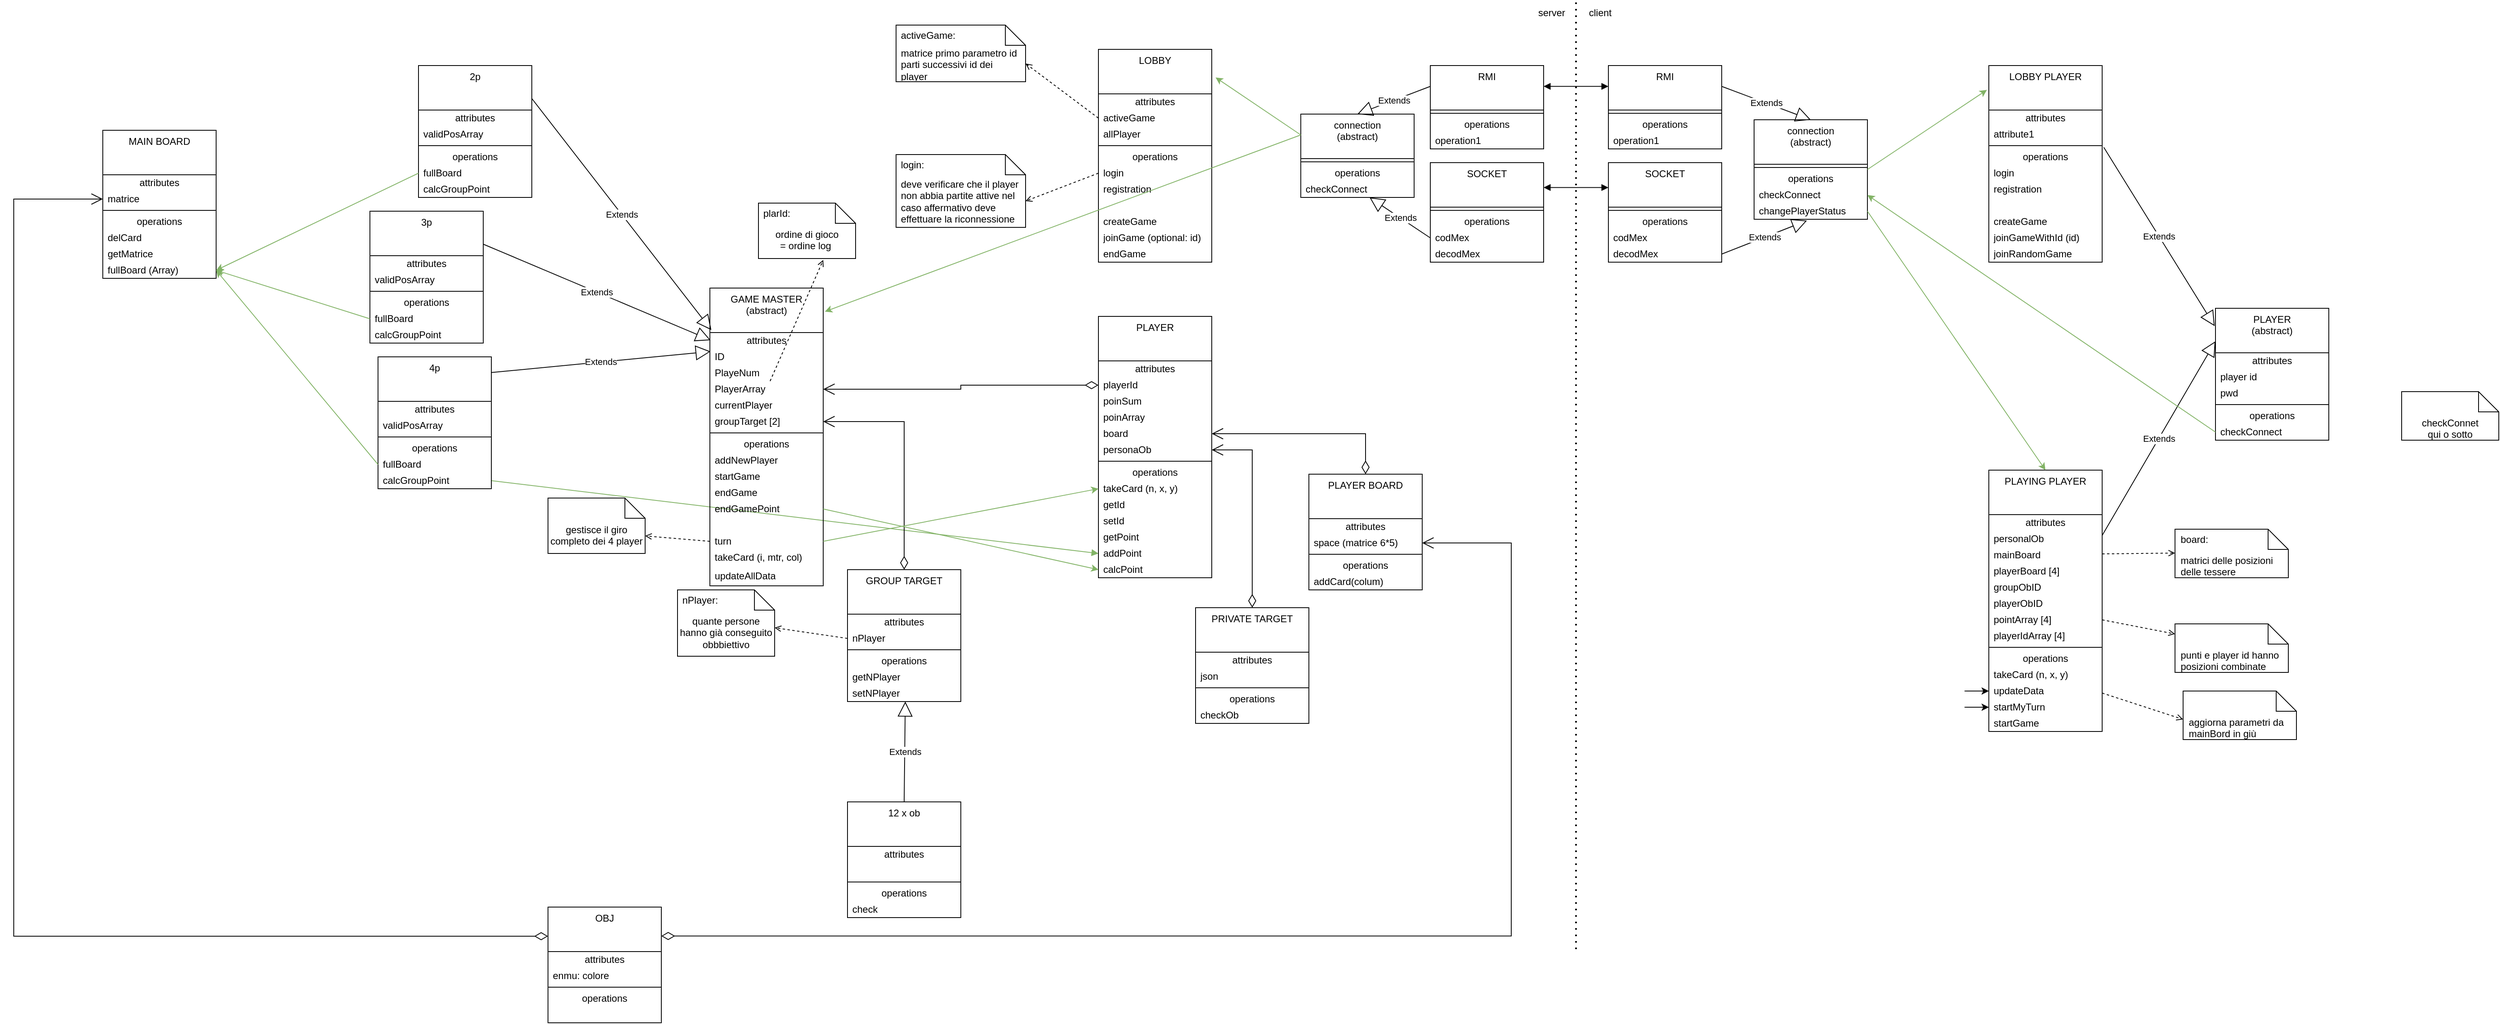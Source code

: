 <mxfile version="21.0.6" type="onedrive"><diagram name="Pagina-1" id="Eefnem4aRZ4GumR5L6rq"><mxGraphModel grid="1" page="1" gridSize="10" guides="1" tooltips="1" connect="1" arrows="1" fold="1" pageScale="1" pageWidth="827" pageHeight="1169" math="0" shadow="0"><root><mxCell id="0"/><mxCell id="1" parent="0"/><mxCell id="R155PfZ1HDzDCDSATZ3b-293" value="" style="html=1;verticalAlign=bottom;labelBackgroundColor=none;endArrow=block;endFill=1;rounded=0;exitX=1;exitY=0.5;exitDx=0;exitDy=0;entryX=0;entryY=0.5;entryDx=0;entryDy=0;fillColor=#d5e8d4;strokeColor=#82b366;" edge="1" parent="1" source="R155PfZ1HDzDCDSATZ3b-285" target="R155PfZ1HDzDCDSATZ3b-286"><mxGeometry width="160" relative="1" as="geometry"><mxPoint x="-840" y="470" as="sourcePoint"/><mxPoint x="-680" y="470" as="targetPoint"/></mxGeometry></mxCell><mxCell id="R155PfZ1HDzDCDSATZ3b-233" value="12 x ob" style="swimlane;fontStyle=0;align=center;verticalAlign=top;childLayout=stackLayout;horizontal=1;startSize=55;horizontalStack=0;resizeParent=1;resizeParentMax=0;resizeLast=0;collapsible=0;marginBottom=0;html=1;whiteSpace=wrap;" vertex="1" parent="1"><mxGeometry x="-500" y="990" width="140" height="143" as="geometry"/></mxCell><mxCell id="R155PfZ1HDzDCDSATZ3b-234" value="attributes" style="text;html=1;strokeColor=none;fillColor=none;align=center;verticalAlign=middle;spacingLeft=4;spacingRight=4;overflow=hidden;rotatable=0;points=[[0,0.5],[1,0.5]];portConstraint=eastwest;whiteSpace=wrap;" vertex="1" parent="R155PfZ1HDzDCDSATZ3b-233"><mxGeometry y="55" width="140" height="20" as="geometry"/></mxCell><mxCell id="R155PfZ1HDzDCDSATZ3b-235" value="&amp;nbsp;" style="text;html=1;strokeColor=none;fillColor=none;align=left;verticalAlign=middle;spacingLeft=4;spacingRight=4;overflow=hidden;rotatable=0;points=[[0,0.5],[1,0.5]];portConstraint=eastwest;whiteSpace=wrap;" vertex="1" parent="R155PfZ1HDzDCDSATZ3b-233"><mxGeometry y="75" width="140" height="20" as="geometry"/></mxCell><mxCell id="R155PfZ1HDzDCDSATZ3b-236" value="" style="line;strokeWidth=1;fillColor=none;align=left;verticalAlign=middle;spacingTop=-1;spacingLeft=3;spacingRight=3;rotatable=0;labelPosition=right;points=[];portConstraint=eastwest;" vertex="1" parent="R155PfZ1HDzDCDSATZ3b-233"><mxGeometry y="95" width="140" height="8" as="geometry"/></mxCell><mxCell id="R155PfZ1HDzDCDSATZ3b-237" value="operations" style="text;html=1;strokeColor=none;fillColor=none;align=center;verticalAlign=middle;spacingLeft=4;spacingRight=4;overflow=hidden;rotatable=0;points=[[0,0.5],[1,0.5]];portConstraint=eastwest;whiteSpace=wrap;" vertex="1" parent="R155PfZ1HDzDCDSATZ3b-233"><mxGeometry y="103" width="140" height="20" as="geometry"/></mxCell><mxCell id="R155PfZ1HDzDCDSATZ3b-239" value="check" style="text;html=1;strokeColor=none;fillColor=none;align=left;verticalAlign=middle;spacingLeft=4;spacingRight=4;overflow=hidden;rotatable=0;points=[[0,0.5],[1,0.5]];portConstraint=eastwest;whiteSpace=wrap;" vertex="1" parent="R155PfZ1HDzDCDSATZ3b-233"><mxGeometry y="123" width="140" height="20" as="geometry"/></mxCell><mxCell id="R155PfZ1HDzDCDSATZ3b-2" value="" style="endArrow=none;dashed=1;html=1;dashPattern=1 3;strokeWidth=2;rounded=0;" edge="1" parent="1"><mxGeometry width="50" height="50" relative="1" as="geometry"><mxPoint x="400" y="1172" as="sourcePoint"/><mxPoint x="400" as="targetPoint"/></mxGeometry></mxCell><mxCell id="R155PfZ1HDzDCDSATZ3b-3" value="client" style="text;html=1;strokeColor=none;fillColor=none;align=center;verticalAlign=middle;whiteSpace=wrap;rounded=0;" vertex="1" parent="1"><mxGeometry x="400" width="60" height="30" as="geometry"/></mxCell><mxCell id="R155PfZ1HDzDCDSATZ3b-4" value="server" style="text;html=1;strokeColor=none;fillColor=none;align=center;verticalAlign=middle;whiteSpace=wrap;rounded=0;" vertex="1" parent="1"><mxGeometry x="340" width="60" height="30" as="geometry"/></mxCell><mxCell id="R155PfZ1HDzDCDSATZ3b-13" value="RMI" style="swimlane;fontStyle=0;align=center;verticalAlign=top;childLayout=stackLayout;horizontal=1;startSize=55;horizontalStack=0;resizeParent=1;resizeParentMax=0;resizeLast=0;collapsible=0;marginBottom=0;html=1;whiteSpace=wrap;" vertex="1" parent="1"><mxGeometry x="440" y="80" width="140" height="103" as="geometry"/></mxCell><mxCell id="R155PfZ1HDzDCDSATZ3b-18" value="" style="line;strokeWidth=1;fillColor=none;align=left;verticalAlign=middle;spacingTop=-1;spacingLeft=3;spacingRight=3;rotatable=0;labelPosition=right;points=[];portConstraint=eastwest;" vertex="1" parent="R155PfZ1HDzDCDSATZ3b-13"><mxGeometry y="55" width="140" height="8" as="geometry"/></mxCell><mxCell id="R155PfZ1HDzDCDSATZ3b-19" value="operations" style="text;html=1;strokeColor=none;fillColor=none;align=center;verticalAlign=middle;spacingLeft=4;spacingRight=4;overflow=hidden;rotatable=0;points=[[0,0.5],[1,0.5]];portConstraint=eastwest;whiteSpace=wrap;" vertex="1" parent="R155PfZ1HDzDCDSATZ3b-13"><mxGeometry y="63" width="140" height="20" as="geometry"/></mxCell><mxCell id="R155PfZ1HDzDCDSATZ3b-20" value="operation1" style="text;html=1;strokeColor=none;fillColor=none;align=left;verticalAlign=middle;spacingLeft=4;spacingRight=4;overflow=hidden;rotatable=0;points=[[0,0.5],[1,0.5]];portConstraint=eastwest;whiteSpace=wrap;" vertex="1" parent="R155PfZ1HDzDCDSATZ3b-13"><mxGeometry y="83" width="140" height="20" as="geometry"/></mxCell><mxCell id="R155PfZ1HDzDCDSATZ3b-21" value="SOCKET" style="swimlane;fontStyle=0;align=center;verticalAlign=top;childLayout=stackLayout;horizontal=1;startSize=55;horizontalStack=0;resizeParent=1;resizeParentMax=0;resizeLast=0;collapsible=0;marginBottom=0;html=1;whiteSpace=wrap;" vertex="1" parent="1"><mxGeometry x="440" y="200" width="140" height="123" as="geometry"/></mxCell><mxCell id="R155PfZ1HDzDCDSATZ3b-22" value="" style="line;strokeWidth=1;fillColor=none;align=left;verticalAlign=middle;spacingTop=-1;spacingLeft=3;spacingRight=3;rotatable=0;labelPosition=right;points=[];portConstraint=eastwest;" vertex="1" parent="R155PfZ1HDzDCDSATZ3b-21"><mxGeometry y="55" width="140" height="8" as="geometry"/></mxCell><mxCell id="R155PfZ1HDzDCDSATZ3b-23" value="operations" style="text;html=1;strokeColor=none;fillColor=none;align=center;verticalAlign=middle;spacingLeft=4;spacingRight=4;overflow=hidden;rotatable=0;points=[[0,0.5],[1,0.5]];portConstraint=eastwest;whiteSpace=wrap;" vertex="1" parent="R155PfZ1HDzDCDSATZ3b-21"><mxGeometry y="63" width="140" height="20" as="geometry"/></mxCell><mxCell id="R155PfZ1HDzDCDSATZ3b-24" value="codMex" style="text;html=1;strokeColor=none;fillColor=none;align=left;verticalAlign=middle;spacingLeft=4;spacingRight=4;overflow=hidden;rotatable=0;points=[[0,0.5],[1,0.5]];portConstraint=eastwest;whiteSpace=wrap;" vertex="1" parent="R155PfZ1HDzDCDSATZ3b-21"><mxGeometry y="83" width="140" height="20" as="geometry"/></mxCell><mxCell id="R155PfZ1HDzDCDSATZ3b-375" value="decodMex" style="text;html=1;strokeColor=none;fillColor=none;align=left;verticalAlign=middle;spacingLeft=4;spacingRight=4;overflow=hidden;rotatable=0;points=[[0,0.5],[1,0.5]];portConstraint=eastwest;whiteSpace=wrap;" vertex="1" parent="R155PfZ1HDzDCDSATZ3b-21"><mxGeometry y="103" width="140" height="20" as="geometry"/></mxCell><mxCell id="R155PfZ1HDzDCDSATZ3b-25" value="RMI" style="swimlane;fontStyle=0;align=center;verticalAlign=top;childLayout=stackLayout;horizontal=1;startSize=55;horizontalStack=0;resizeParent=1;resizeParentMax=0;resizeLast=0;collapsible=0;marginBottom=0;html=1;whiteSpace=wrap;" vertex="1" parent="1"><mxGeometry x="220" y="80" width="140" height="103" as="geometry"/></mxCell><mxCell id="R155PfZ1HDzDCDSATZ3b-26" value="" style="line;strokeWidth=1;fillColor=none;align=left;verticalAlign=middle;spacingTop=-1;spacingLeft=3;spacingRight=3;rotatable=0;labelPosition=right;points=[];portConstraint=eastwest;" vertex="1" parent="R155PfZ1HDzDCDSATZ3b-25"><mxGeometry y="55" width="140" height="8" as="geometry"/></mxCell><mxCell id="R155PfZ1HDzDCDSATZ3b-27" value="operations" style="text;html=1;strokeColor=none;fillColor=none;align=center;verticalAlign=middle;spacingLeft=4;spacingRight=4;overflow=hidden;rotatable=0;points=[[0,0.5],[1,0.5]];portConstraint=eastwest;whiteSpace=wrap;" vertex="1" parent="R155PfZ1HDzDCDSATZ3b-25"><mxGeometry y="63" width="140" height="20" as="geometry"/></mxCell><mxCell id="R155PfZ1HDzDCDSATZ3b-28" value="operation1" style="text;html=1;strokeColor=none;fillColor=none;align=left;verticalAlign=middle;spacingLeft=4;spacingRight=4;overflow=hidden;rotatable=0;points=[[0,0.5],[1,0.5]];portConstraint=eastwest;whiteSpace=wrap;" vertex="1" parent="R155PfZ1HDzDCDSATZ3b-25"><mxGeometry y="83" width="140" height="20" as="geometry"/></mxCell><mxCell id="R155PfZ1HDzDCDSATZ3b-29" value="SOCKET" style="swimlane;fontStyle=0;align=center;verticalAlign=top;childLayout=stackLayout;horizontal=1;startSize=55;horizontalStack=0;resizeParent=1;resizeParentMax=0;resizeLast=0;collapsible=0;marginBottom=0;html=1;whiteSpace=wrap;" vertex="1" parent="1"><mxGeometry x="220" y="200" width="140" height="123" as="geometry"/></mxCell><mxCell id="R155PfZ1HDzDCDSATZ3b-30" value="" style="line;strokeWidth=1;fillColor=none;align=left;verticalAlign=middle;spacingTop=-1;spacingLeft=3;spacingRight=3;rotatable=0;labelPosition=right;points=[];portConstraint=eastwest;" vertex="1" parent="R155PfZ1HDzDCDSATZ3b-29"><mxGeometry y="55" width="140" height="8" as="geometry"/></mxCell><mxCell id="R155PfZ1HDzDCDSATZ3b-31" value="operations" style="text;html=1;strokeColor=none;fillColor=none;align=center;verticalAlign=middle;spacingLeft=4;spacingRight=4;overflow=hidden;rotatable=0;points=[[0,0.5],[1,0.5]];portConstraint=eastwest;whiteSpace=wrap;" vertex="1" parent="R155PfZ1HDzDCDSATZ3b-29"><mxGeometry y="63" width="140" height="20" as="geometry"/></mxCell><mxCell id="R155PfZ1HDzDCDSATZ3b-374" value="codMex" style="text;html=1;strokeColor=none;fillColor=none;align=left;verticalAlign=middle;spacingLeft=4;spacingRight=4;overflow=hidden;rotatable=0;points=[[0,0.5],[1,0.5]];portConstraint=eastwest;whiteSpace=wrap;" vertex="1" parent="R155PfZ1HDzDCDSATZ3b-29"><mxGeometry y="83" width="140" height="20" as="geometry"/></mxCell><mxCell id="R155PfZ1HDzDCDSATZ3b-32" value="decodMex" style="text;html=1;strokeColor=none;fillColor=none;align=left;verticalAlign=middle;spacingLeft=4;spacingRight=4;overflow=hidden;rotatable=0;points=[[0,0.5],[1,0.5]];portConstraint=eastwest;whiteSpace=wrap;" vertex="1" parent="R155PfZ1HDzDCDSATZ3b-29"><mxGeometry y="103" width="140" height="20" as="geometry"/></mxCell><mxCell id="R155PfZ1HDzDCDSATZ3b-33" value="LOBBY PLAYER" style="swimlane;fontStyle=0;align=center;verticalAlign=top;childLayout=stackLayout;horizontal=1;startSize=55;horizontalStack=0;resizeParent=1;resizeParentMax=0;resizeLast=0;collapsible=0;marginBottom=0;html=1;whiteSpace=wrap;" vertex="1" parent="1"><mxGeometry x="910" y="80" width="140" height="243" as="geometry"/></mxCell><mxCell id="R155PfZ1HDzDCDSATZ3b-34" value="attributes" style="text;html=1;strokeColor=none;fillColor=none;align=center;verticalAlign=middle;spacingLeft=4;spacingRight=4;overflow=hidden;rotatable=0;points=[[0,0.5],[1,0.5]];portConstraint=eastwest;whiteSpace=wrap;" vertex="1" parent="R155PfZ1HDzDCDSATZ3b-33"><mxGeometry y="55" width="140" height="20" as="geometry"/></mxCell><mxCell id="R155PfZ1HDzDCDSATZ3b-35" value="attribute1" style="text;html=1;strokeColor=none;fillColor=none;align=left;verticalAlign=middle;spacingLeft=4;spacingRight=4;overflow=hidden;rotatable=0;points=[[0,0.5],[1,0.5]];portConstraint=eastwest;whiteSpace=wrap;" vertex="1" parent="R155PfZ1HDzDCDSATZ3b-33"><mxGeometry y="75" width="140" height="20" as="geometry"/></mxCell><mxCell id="R155PfZ1HDzDCDSATZ3b-38" value="" style="line;strokeWidth=1;fillColor=none;align=left;verticalAlign=middle;spacingTop=-1;spacingLeft=3;spacingRight=3;rotatable=0;labelPosition=right;points=[];portConstraint=eastwest;" vertex="1" parent="R155PfZ1HDzDCDSATZ3b-33"><mxGeometry y="95" width="140" height="8" as="geometry"/></mxCell><mxCell id="R155PfZ1HDzDCDSATZ3b-39" value="operations" style="text;html=1;strokeColor=none;fillColor=none;align=center;verticalAlign=middle;spacingLeft=4;spacingRight=4;overflow=hidden;rotatable=0;points=[[0,0.5],[1,0.5]];portConstraint=eastwest;whiteSpace=wrap;" vertex="1" parent="R155PfZ1HDzDCDSATZ3b-33"><mxGeometry y="103" width="140" height="20" as="geometry"/></mxCell><mxCell id="R155PfZ1HDzDCDSATZ3b-41" value="login" style="text;html=1;strokeColor=none;fillColor=none;align=left;verticalAlign=middle;spacingLeft=4;spacingRight=4;overflow=hidden;rotatable=0;points=[[0,0.5],[1,0.5]];portConstraint=eastwest;whiteSpace=wrap;" vertex="1" parent="R155PfZ1HDzDCDSATZ3b-33"><mxGeometry y="123" width="140" height="20" as="geometry"/></mxCell><mxCell id="R155PfZ1HDzDCDSATZ3b-42" value="registration" style="text;html=1;strokeColor=none;fillColor=none;align=left;verticalAlign=middle;spacingLeft=4;spacingRight=4;overflow=hidden;rotatable=0;points=[[0,0.5],[1,0.5]];portConstraint=eastwest;whiteSpace=wrap;" vertex="1" parent="R155PfZ1HDzDCDSATZ3b-33"><mxGeometry y="143" width="140" height="20" as="geometry"/></mxCell><mxCell id="R155PfZ1HDzDCDSATZ3b-44" value="&amp;nbsp;" style="text;html=1;strokeColor=none;fillColor=none;align=left;verticalAlign=middle;spacingLeft=4;spacingRight=4;overflow=hidden;rotatable=0;points=[[0,0.5],[1,0.5]];portConstraint=eastwest;whiteSpace=wrap;" vertex="1" parent="R155PfZ1HDzDCDSATZ3b-33"><mxGeometry y="163" width="140" height="20" as="geometry"/></mxCell><mxCell id="R155PfZ1HDzDCDSATZ3b-45" value="createGame" style="text;html=1;strokeColor=none;fillColor=none;align=left;verticalAlign=middle;spacingLeft=4;spacingRight=4;overflow=hidden;rotatable=0;points=[[0,0.5],[1,0.5]];portConstraint=eastwest;whiteSpace=wrap;" vertex="1" parent="R155PfZ1HDzDCDSATZ3b-33"><mxGeometry y="183" width="140" height="20" as="geometry"/></mxCell><mxCell id="R155PfZ1HDzDCDSATZ3b-46" value="joinGameWithId (id)" style="text;html=1;strokeColor=none;fillColor=none;align=left;verticalAlign=middle;spacingLeft=4;spacingRight=4;overflow=hidden;rotatable=0;points=[[0,0.5],[1,0.5]];portConstraint=eastwest;whiteSpace=wrap;" vertex="1" parent="R155PfZ1HDzDCDSATZ3b-33"><mxGeometry y="203" width="140" height="20" as="geometry"/></mxCell><mxCell id="R155PfZ1HDzDCDSATZ3b-47" value="joinRandomGame" style="text;html=1;strokeColor=none;fillColor=none;align=left;verticalAlign=middle;spacingLeft=4;spacingRight=4;overflow=hidden;rotatable=0;points=[[0,0.5],[1,0.5]];portConstraint=eastwest;whiteSpace=wrap;" vertex="1" parent="R155PfZ1HDzDCDSATZ3b-33"><mxGeometry y="223" width="140" height="20" as="geometry"/></mxCell><mxCell id="R155PfZ1HDzDCDSATZ3b-48" value="PLAYER&lt;br&gt;(abstract)" style="swimlane;fontStyle=0;align=center;verticalAlign=top;childLayout=stackLayout;horizontal=1;startSize=55;horizontalStack=0;resizeParent=1;resizeParentMax=0;resizeLast=0;collapsible=0;marginBottom=0;html=1;whiteSpace=wrap;" vertex="1" parent="1"><mxGeometry x="1190" y="380" width="140" height="163" as="geometry"/></mxCell><mxCell id="R155PfZ1HDzDCDSATZ3b-49" value="attributes" style="text;html=1;strokeColor=none;fillColor=none;align=center;verticalAlign=middle;spacingLeft=4;spacingRight=4;overflow=hidden;rotatable=0;points=[[0,0.5],[1,0.5]];portConstraint=eastwest;whiteSpace=wrap;" vertex="1" parent="R155PfZ1HDzDCDSATZ3b-48"><mxGeometry y="55" width="140" height="20" as="geometry"/></mxCell><mxCell id="R155PfZ1HDzDCDSATZ3b-50" value="player id" style="text;html=1;strokeColor=none;fillColor=none;align=left;verticalAlign=middle;spacingLeft=4;spacingRight=4;overflow=hidden;rotatable=0;points=[[0,0.5],[1,0.5]];portConstraint=eastwest;whiteSpace=wrap;" vertex="1" parent="R155PfZ1HDzDCDSATZ3b-48"><mxGeometry y="75" width="140" height="20" as="geometry"/></mxCell><mxCell id="R155PfZ1HDzDCDSATZ3b-56" value="pwd" style="text;html=1;strokeColor=none;fillColor=none;align=left;verticalAlign=middle;spacingLeft=4;spacingRight=4;overflow=hidden;rotatable=0;points=[[0,0.5],[1,0.5]];portConstraint=eastwest;whiteSpace=wrap;" vertex="1" parent="R155PfZ1HDzDCDSATZ3b-48"><mxGeometry y="95" width="140" height="20" as="geometry"/></mxCell><mxCell id="R155PfZ1HDzDCDSATZ3b-53" value="" style="line;strokeWidth=1;fillColor=none;align=left;verticalAlign=middle;spacingTop=-1;spacingLeft=3;spacingRight=3;rotatable=0;labelPosition=right;points=[];portConstraint=eastwest;" vertex="1" parent="R155PfZ1HDzDCDSATZ3b-48"><mxGeometry y="115" width="140" height="8" as="geometry"/></mxCell><mxCell id="R155PfZ1HDzDCDSATZ3b-54" value="operations" style="text;html=1;strokeColor=none;fillColor=none;align=center;verticalAlign=middle;spacingLeft=4;spacingRight=4;overflow=hidden;rotatable=0;points=[[0,0.5],[1,0.5]];portConstraint=eastwest;whiteSpace=wrap;" vertex="1" parent="R155PfZ1HDzDCDSATZ3b-48"><mxGeometry y="123" width="140" height="20" as="geometry"/></mxCell><mxCell id="R155PfZ1HDzDCDSATZ3b-55" value="checkConnect" style="text;html=1;strokeColor=none;fillColor=none;align=left;verticalAlign=middle;spacingLeft=4;spacingRight=4;overflow=hidden;rotatable=0;points=[[0,0.5],[1,0.5]];portConstraint=eastwest;whiteSpace=wrap;" vertex="1" parent="R155PfZ1HDzDCDSATZ3b-48"><mxGeometry y="143" width="140" height="20" as="geometry"/></mxCell><mxCell id="R155PfZ1HDzDCDSATZ3b-57" value="Extends" style="endArrow=block;endSize=16;endFill=0;html=1;rounded=0;entryX=-0.007;entryY=0.135;entryDx=0;entryDy=0;entryPerimeter=0;exitX=1.014;exitY=-0.1;exitDx=0;exitDy=0;exitPerimeter=0;" edge="1" parent="1" source="R155PfZ1HDzDCDSATZ3b-39" target="R155PfZ1HDzDCDSATZ3b-48"><mxGeometry width="160" relative="1" as="geometry"><mxPoint x="970" y="280" as="sourcePoint"/><mxPoint x="1130" y="280" as="targetPoint"/></mxGeometry></mxCell><mxCell id="R155PfZ1HDzDCDSATZ3b-70" value="PLAYING PLAYER" style="swimlane;fontStyle=0;align=center;verticalAlign=top;childLayout=stackLayout;horizontal=1;startSize=55;horizontalStack=0;resizeParent=1;resizeParentMax=0;resizeLast=0;collapsible=0;marginBottom=0;html=1;whiteSpace=wrap;" vertex="1" parent="1"><mxGeometry x="910" y="580" width="140" height="323" as="geometry"/></mxCell><mxCell id="R155PfZ1HDzDCDSATZ3b-71" value="attributes" style="text;html=1;strokeColor=none;fillColor=none;align=center;verticalAlign=middle;spacingLeft=4;spacingRight=4;overflow=hidden;rotatable=0;points=[[0,0.5],[1,0.5]];portConstraint=eastwest;whiteSpace=wrap;" vertex="1" parent="R155PfZ1HDzDCDSATZ3b-70"><mxGeometry y="55" width="140" height="20" as="geometry"/></mxCell><mxCell id="R155PfZ1HDzDCDSATZ3b-72" value="personalOb&lt;span style=&quot;white-space: pre;&quot;&gt;&#9;&lt;/span&gt;" style="text;html=1;strokeColor=none;fillColor=none;align=left;verticalAlign=middle;spacingLeft=4;spacingRight=4;overflow=hidden;rotatable=0;points=[[0,0.5],[1,0.5]];portConstraint=eastwest;whiteSpace=wrap;" vertex="1" parent="R155PfZ1HDzDCDSATZ3b-70"><mxGeometry y="75" width="140" height="20" as="geometry"/></mxCell><mxCell id="R155PfZ1HDzDCDSATZ3b-383" value="mainBoard" style="text;html=1;strokeColor=none;fillColor=none;align=left;verticalAlign=middle;spacingLeft=4;spacingRight=4;overflow=hidden;rotatable=0;points=[[0,0.5],[1,0.5]];portConstraint=eastwest;whiteSpace=wrap;" vertex="1" parent="R155PfZ1HDzDCDSATZ3b-70"><mxGeometry y="95" width="140" height="20" as="geometry"/></mxCell><mxCell id="R155PfZ1HDzDCDSATZ3b-390" value="playerBoard [4]" style="text;html=1;strokeColor=none;fillColor=none;align=left;verticalAlign=middle;spacingLeft=4;spacingRight=4;overflow=hidden;rotatable=0;points=[[0,0.5],[1,0.5]];portConstraint=eastwest;whiteSpace=wrap;" vertex="1" parent="R155PfZ1HDzDCDSATZ3b-70"><mxGeometry y="115" width="140" height="20" as="geometry"/></mxCell><mxCell id="R155PfZ1HDzDCDSATZ3b-391" value="groupObID" style="text;html=1;strokeColor=none;fillColor=none;align=left;verticalAlign=middle;spacingLeft=4;spacingRight=4;overflow=hidden;rotatable=0;points=[[0,0.5],[1,0.5]];portConstraint=eastwest;whiteSpace=wrap;" vertex="1" parent="R155PfZ1HDzDCDSATZ3b-70"><mxGeometry y="135" width="140" height="20" as="geometry"/></mxCell><mxCell id="R155PfZ1HDzDCDSATZ3b-392" value="playerObID" style="text;html=1;strokeColor=none;fillColor=none;align=left;verticalAlign=middle;spacingLeft=4;spacingRight=4;overflow=hidden;rotatable=0;points=[[0,0.5],[1,0.5]];portConstraint=eastwest;whiteSpace=wrap;" vertex="1" parent="R155PfZ1HDzDCDSATZ3b-70"><mxGeometry y="155" width="140" height="20" as="geometry"/></mxCell><mxCell id="R155PfZ1HDzDCDSATZ3b-397" value="pointArray [4]" style="text;html=1;strokeColor=none;fillColor=none;align=left;verticalAlign=middle;spacingLeft=4;spacingRight=4;overflow=hidden;rotatable=0;points=[[0,0.5],[1,0.5]];portConstraint=eastwest;whiteSpace=wrap;" vertex="1" parent="R155PfZ1HDzDCDSATZ3b-70"><mxGeometry y="175" width="140" height="20" as="geometry"/></mxCell><mxCell id="_SGT3HxWcVX1wcClhOei-16" value="playerIdArray [4]" style="text;html=1;strokeColor=none;fillColor=none;align=left;verticalAlign=middle;spacingLeft=4;spacingRight=4;overflow=hidden;rotatable=0;points=[[0,0.5],[1,0.5]];portConstraint=eastwest;whiteSpace=wrap;" vertex="1" parent="R155PfZ1HDzDCDSATZ3b-70"><mxGeometry y="195" width="140" height="20" as="geometry"/></mxCell><mxCell id="R155PfZ1HDzDCDSATZ3b-75" value="" style="line;strokeWidth=1;fillColor=none;align=left;verticalAlign=middle;spacingTop=-1;spacingLeft=3;spacingRight=3;rotatable=0;labelPosition=right;points=[];portConstraint=eastwest;" vertex="1" parent="R155PfZ1HDzDCDSATZ3b-70"><mxGeometry y="215" width="140" height="8" as="geometry"/></mxCell><mxCell id="R155PfZ1HDzDCDSATZ3b-76" value="operations" style="text;html=1;strokeColor=none;fillColor=none;align=center;verticalAlign=middle;spacingLeft=4;spacingRight=4;overflow=hidden;rotatable=0;points=[[0,0.5],[1,0.5]];portConstraint=eastwest;whiteSpace=wrap;" vertex="1" parent="R155PfZ1HDzDCDSATZ3b-70"><mxGeometry y="223" width="140" height="20" as="geometry"/></mxCell><mxCell id="_SGT3HxWcVX1wcClhOei-23" value="takeCard (n, x, y)" style="text;html=1;strokeColor=none;fillColor=none;align=left;verticalAlign=middle;spacingLeft=4;spacingRight=4;overflow=hidden;rotatable=0;points=[[0,0.5],[1,0.5]];portConstraint=eastwest;whiteSpace=wrap;" vertex="1" parent="R155PfZ1HDzDCDSATZ3b-70"><mxGeometry y="243" width="140" height="20" as="geometry"/></mxCell><mxCell id="R155PfZ1HDzDCDSATZ3b-376" value="updateData" style="text;html=1;strokeColor=none;fillColor=none;align=left;verticalAlign=middle;spacingLeft=4;spacingRight=4;overflow=hidden;rotatable=0;points=[[0,0.5],[1,0.5]];portConstraint=eastwest;whiteSpace=wrap;" vertex="1" parent="R155PfZ1HDzDCDSATZ3b-70"><mxGeometry y="263" width="140" height="20" as="geometry"/></mxCell><mxCell id="R155PfZ1HDzDCDSATZ3b-378" value="startMyTurn" style="text;html=1;strokeColor=none;fillColor=none;align=left;verticalAlign=middle;spacingLeft=4;spacingRight=4;overflow=hidden;rotatable=0;points=[[0,0.5],[1,0.5]];portConstraint=eastwest;whiteSpace=wrap;" vertex="1" parent="R155PfZ1HDzDCDSATZ3b-70"><mxGeometry y="283" width="140" height="20" as="geometry"/></mxCell><mxCell id="R155PfZ1HDzDCDSATZ3b-77" value="startGame" style="text;html=1;strokeColor=none;fillColor=none;align=left;verticalAlign=middle;spacingLeft=4;spacingRight=4;overflow=hidden;rotatable=0;points=[[0,0.5],[1,0.5]];portConstraint=eastwest;whiteSpace=wrap;" vertex="1" parent="R155PfZ1HDzDCDSATZ3b-70"><mxGeometry y="303" width="140" height="20" as="geometry"/></mxCell><mxCell id="R155PfZ1HDzDCDSATZ3b-79" value="Extends" style="endArrow=block;endSize=16;endFill=0;html=1;rounded=0;entryX=0;entryY=0.25;entryDx=0;entryDy=0;exitX=1;exitY=0.25;exitDx=0;exitDy=0;" edge="1" parent="1" source="R155PfZ1HDzDCDSATZ3b-70" target="R155PfZ1HDzDCDSATZ3b-48"><mxGeometry width="160" relative="1" as="geometry"><mxPoint x="1050.04" y="510" as="sourcePoint"/><mxPoint x="1267.04" y="701" as="targetPoint"/></mxGeometry></mxCell><mxCell id="R155PfZ1HDzDCDSATZ3b-80" value="" style="endArrow=block;startArrow=block;endFill=1;startFill=1;html=1;rounded=0;exitX=1;exitY=0.25;exitDx=0;exitDy=0;entryX=0;entryY=0.25;entryDx=0;entryDy=0;" edge="1" parent="1" source="R155PfZ1HDzDCDSATZ3b-25" target="R155PfZ1HDzDCDSATZ3b-13"><mxGeometry width="160" relative="1" as="geometry"><mxPoint x="310" y="420" as="sourcePoint"/><mxPoint x="470" y="420" as="targetPoint"/></mxGeometry></mxCell><mxCell id="R155PfZ1HDzDCDSATZ3b-81" value="" style="endArrow=block;startArrow=block;endFill=1;startFill=1;html=1;rounded=0;exitX=1;exitY=0.25;exitDx=0;exitDy=0;entryX=0;entryY=0.25;entryDx=0;entryDy=0;" edge="1" parent="1" source="R155PfZ1HDzDCDSATZ3b-29" target="R155PfZ1HDzDCDSATZ3b-21"><mxGeometry width="160" relative="1" as="geometry"><mxPoint x="310" y="420" as="sourcePoint"/><mxPoint x="470" y="420" as="targetPoint"/></mxGeometry></mxCell><mxCell id="R155PfZ1HDzDCDSATZ3b-82" value="LOBBY" style="swimlane;fontStyle=0;align=center;verticalAlign=top;childLayout=stackLayout;horizontal=1;startSize=55;horizontalStack=0;resizeParent=1;resizeParentMax=0;resizeLast=0;collapsible=0;marginBottom=0;html=1;whiteSpace=wrap;" vertex="1" parent="1"><mxGeometry x="-190" y="60" width="140" height="263" as="geometry"/></mxCell><mxCell id="R155PfZ1HDzDCDSATZ3b-83" value="attributes" style="text;html=1;strokeColor=none;fillColor=none;align=center;verticalAlign=middle;spacingLeft=4;spacingRight=4;overflow=hidden;rotatable=0;points=[[0,0.5],[1,0.5]];portConstraint=eastwest;whiteSpace=wrap;" vertex="1" parent="R155PfZ1HDzDCDSATZ3b-82"><mxGeometry y="55" width="140" height="20" as="geometry"/></mxCell><mxCell id="R155PfZ1HDzDCDSATZ3b-84" value="activeGame" style="text;html=1;strokeColor=none;fillColor=none;align=left;verticalAlign=middle;spacingLeft=4;spacingRight=4;overflow=hidden;rotatable=0;points=[[0,0.5],[1,0.5]];portConstraint=eastwest;whiteSpace=wrap;" vertex="1" parent="R155PfZ1HDzDCDSATZ3b-82"><mxGeometry y="75" width="140" height="20" as="geometry"/></mxCell><mxCell id="R155PfZ1HDzDCDSATZ3b-90" value="allPlayer" style="text;html=1;strokeColor=none;fillColor=none;align=left;verticalAlign=middle;spacingLeft=4;spacingRight=4;overflow=hidden;rotatable=0;points=[[0,0.5],[1,0.5]];portConstraint=eastwest;whiteSpace=wrap;" vertex="1" parent="R155PfZ1HDzDCDSATZ3b-82"><mxGeometry y="95" width="140" height="20" as="geometry"/></mxCell><mxCell id="R155PfZ1HDzDCDSATZ3b-87" value="" style="line;strokeWidth=1;fillColor=none;align=left;verticalAlign=middle;spacingTop=-1;spacingLeft=3;spacingRight=3;rotatable=0;labelPosition=right;points=[];portConstraint=eastwest;" vertex="1" parent="R155PfZ1HDzDCDSATZ3b-82"><mxGeometry y="115" width="140" height="8" as="geometry"/></mxCell><mxCell id="R155PfZ1HDzDCDSATZ3b-88" value="operations" style="text;html=1;strokeColor=none;fillColor=none;align=center;verticalAlign=middle;spacingLeft=4;spacingRight=4;overflow=hidden;rotatable=0;points=[[0,0.5],[1,0.5]];portConstraint=eastwest;whiteSpace=wrap;" vertex="1" parent="R155PfZ1HDzDCDSATZ3b-82"><mxGeometry y="123" width="140" height="20" as="geometry"/></mxCell><mxCell id="R155PfZ1HDzDCDSATZ3b-91" value="login" style="text;html=1;strokeColor=none;fillColor=none;align=left;verticalAlign=middle;spacingLeft=4;spacingRight=4;overflow=hidden;rotatable=0;points=[[0,0.5],[1,0.5]];portConstraint=eastwest;whiteSpace=wrap;" vertex="1" parent="R155PfZ1HDzDCDSATZ3b-82"><mxGeometry y="143" width="140" height="20" as="geometry"/></mxCell><mxCell id="R155PfZ1HDzDCDSATZ3b-102" value="registration&lt;br&gt;" style="text;html=1;strokeColor=none;fillColor=none;align=left;verticalAlign=middle;spacingLeft=4;spacingRight=4;overflow=hidden;rotatable=0;points=[[0,0.5],[1,0.5]];portConstraint=eastwest;whiteSpace=wrap;" vertex="1" parent="R155PfZ1HDzDCDSATZ3b-82"><mxGeometry y="163" width="140" height="20" as="geometry"/></mxCell><mxCell id="R155PfZ1HDzDCDSATZ3b-106" value="&amp;nbsp;" style="text;html=1;strokeColor=none;fillColor=none;align=left;verticalAlign=middle;spacingLeft=4;spacingRight=4;overflow=hidden;rotatable=0;points=[[0,0.5],[1,0.5]];portConstraint=eastwest;whiteSpace=wrap;" vertex="1" parent="R155PfZ1HDzDCDSATZ3b-82"><mxGeometry y="183" width="140" height="20" as="geometry"/></mxCell><mxCell id="R155PfZ1HDzDCDSATZ3b-103" value="createGame" style="text;html=1;strokeColor=none;fillColor=none;align=left;verticalAlign=middle;spacingLeft=4;spacingRight=4;overflow=hidden;rotatable=0;points=[[0,0.5],[1,0.5]];portConstraint=eastwest;whiteSpace=wrap;" vertex="1" parent="R155PfZ1HDzDCDSATZ3b-82"><mxGeometry y="203" width="140" height="20" as="geometry"/></mxCell><mxCell id="R155PfZ1HDzDCDSATZ3b-104" value="joinGame (optional: id)" style="text;html=1;strokeColor=none;fillColor=none;align=left;verticalAlign=middle;spacingLeft=4;spacingRight=4;overflow=hidden;rotatable=0;points=[[0,0.5],[1,0.5]];portConstraint=eastwest;whiteSpace=wrap;" vertex="1" parent="R155PfZ1HDzDCDSATZ3b-82"><mxGeometry y="223" width="140" height="20" as="geometry"/></mxCell><mxCell id="R155PfZ1HDzDCDSATZ3b-105" value="endGame" style="text;html=1;strokeColor=none;fillColor=none;align=left;verticalAlign=middle;spacingLeft=4;spacingRight=4;overflow=hidden;rotatable=0;points=[[0,0.5],[1,0.5]];portConstraint=eastwest;whiteSpace=wrap;" vertex="1" parent="R155PfZ1HDzDCDSATZ3b-82"><mxGeometry y="243" width="140" height="20" as="geometry"/></mxCell><mxCell id="R155PfZ1HDzDCDSATZ3b-92" value="" style="shape=note2;size=25;childLayout=stackLayout;horizontalStack=0;resizeParent=1;resizeParentMax=0;resizeLast=0;collapsible=0;marginBottom=0;html=1;container=1;" vertex="1" parent="1"><mxGeometry x="-440" y="30" width="160" height="70" as="geometry"/></mxCell><mxCell id="R155PfZ1HDzDCDSATZ3b-93" value="activeGame:" style="text;html=1;strokeColor=none;fillColor=none;align=left;verticalAlign=middle;spacingLeft=4;spacingRight=4;overflow=hidden;rotatable=0;points=[[0,0.5],[1,0.5]];portConstraint=eastwest;whiteSpace=wrap;" vertex="1" parent="R155PfZ1HDzDCDSATZ3b-92"><mxGeometry width="160" height="25" as="geometry"/></mxCell><mxCell id="R155PfZ1HDzDCDSATZ3b-95" value="matrice primo parametro id parti successivi id dei player&amp;nbsp;" style="text;html=1;strokeColor=none;fillColor=none;align=left;verticalAlign=middle;spacingLeft=4;spacingRight=4;overflow=hidden;rotatable=0;points=[[0,0.5],[1,0.5]];portConstraint=eastwest;whiteSpace=wrap;" vertex="1" parent="R155PfZ1HDzDCDSATZ3b-92"><mxGeometry y="25" width="160" height="45" as="geometry"/></mxCell><mxCell id="R155PfZ1HDzDCDSATZ3b-96" value="" style="html=1;verticalAlign=bottom;labelBackgroundColor=none;endArrow=open;endFill=0;dashed=1;rounded=0;exitX=0;exitY=0.5;exitDx=0;exitDy=0;entryX=1;entryY=0.5;entryDx=0;entryDy=0;" edge="1" parent="1" source="R155PfZ1HDzDCDSATZ3b-84" target="R155PfZ1HDzDCDSATZ3b-95"><mxGeometry width="160" relative="1" as="geometry"><mxPoint x="-310" y="460" as="sourcePoint"/><mxPoint x="-150" y="460" as="targetPoint"/></mxGeometry></mxCell><mxCell id="R155PfZ1HDzDCDSATZ3b-99" value="" style="shape=note2;size=25;childLayout=stackLayout;horizontalStack=0;resizeParent=1;resizeParentMax=0;resizeLast=0;collapsible=0;marginBottom=0;html=1;container=1;" vertex="1" parent="1"><mxGeometry x="-440" y="190" width="160" height="90" as="geometry"/></mxCell><mxCell id="R155PfZ1HDzDCDSATZ3b-100" value="login:" style="text;html=1;strokeColor=none;fillColor=none;align=left;verticalAlign=middle;spacingLeft=4;spacingRight=4;overflow=hidden;rotatable=0;points=[[0,0.5],[1,0.5]];portConstraint=eastwest;whiteSpace=wrap;" vertex="1" parent="R155PfZ1HDzDCDSATZ3b-99"><mxGeometry width="160" height="25" as="geometry"/></mxCell><mxCell id="R155PfZ1HDzDCDSATZ3b-101" value="deve verificare che il player non abbia partite attive nel caso affermativo deve effettuare la riconnessione" style="text;html=1;strokeColor=none;fillColor=none;align=left;verticalAlign=middle;spacingLeft=4;spacingRight=4;overflow=hidden;rotatable=0;points=[[0,0.5],[1,0.5]];portConstraint=eastwest;whiteSpace=wrap;" vertex="1" parent="R155PfZ1HDzDCDSATZ3b-99"><mxGeometry y="25" width="160" height="65" as="geometry"/></mxCell><mxCell id="R155PfZ1HDzDCDSATZ3b-98" value="" style="html=1;verticalAlign=bottom;labelBackgroundColor=none;endArrow=open;endFill=0;dashed=1;rounded=0;exitX=0;exitY=0.5;exitDx=0;exitDy=0;entryX=1;entryY=0.5;entryDx=0;entryDy=0;" edge="1" parent="1" source="R155PfZ1HDzDCDSATZ3b-91" target="R155PfZ1HDzDCDSATZ3b-101"><mxGeometry width="160" relative="1" as="geometry"><mxPoint x="-190" y="210" as="sourcePoint"/><mxPoint x="-290" y="250" as="targetPoint"/></mxGeometry></mxCell><mxCell id="R155PfZ1HDzDCDSATZ3b-107" value="GAME MASTER&lt;br&gt;(abstract)" style="swimlane;fontStyle=0;align=center;verticalAlign=top;childLayout=stackLayout;horizontal=1;startSize=55;horizontalStack=0;resizeParent=1;resizeParentMax=0;resizeLast=0;collapsible=0;marginBottom=0;html=1;whiteSpace=wrap;" vertex="1" parent="1"><mxGeometry x="-670" y="355" width="140" height="368" as="geometry"/></mxCell><mxCell id="R155PfZ1HDzDCDSATZ3b-108" value="attributes" style="text;html=1;strokeColor=none;fillColor=none;align=center;verticalAlign=middle;spacingLeft=4;spacingRight=4;overflow=hidden;rotatable=0;points=[[0,0.5],[1,0.5]];portConstraint=eastwest;whiteSpace=wrap;" vertex="1" parent="R155PfZ1HDzDCDSATZ3b-107"><mxGeometry y="55" width="140" height="20" as="geometry"/></mxCell><mxCell id="R155PfZ1HDzDCDSATZ3b-109" value="ID" style="text;html=1;strokeColor=none;fillColor=none;align=left;verticalAlign=middle;spacingLeft=4;spacingRight=4;overflow=hidden;rotatable=0;points=[[0,0.5],[1,0.5]];portConstraint=eastwest;whiteSpace=wrap;" vertex="1" parent="R155PfZ1HDzDCDSATZ3b-107"><mxGeometry y="75" width="140" height="20" as="geometry"/></mxCell><mxCell id="R155PfZ1HDzDCDSATZ3b-138" value="PlayeNum" style="text;html=1;strokeColor=none;fillColor=none;align=left;verticalAlign=middle;spacingLeft=4;spacingRight=4;overflow=hidden;rotatable=0;points=[[0,0.5],[1,0.5]];portConstraint=eastwest;whiteSpace=wrap;" vertex="1" parent="R155PfZ1HDzDCDSATZ3b-107"><mxGeometry y="95" width="140" height="20" as="geometry"/></mxCell><mxCell id="R155PfZ1HDzDCDSATZ3b-300" value="PlayerArray" style="text;html=1;strokeColor=none;fillColor=none;align=left;verticalAlign=middle;spacingLeft=4;spacingRight=4;overflow=hidden;rotatable=0;points=[[0,0.5],[1,0.5]];portConstraint=eastwest;whiteSpace=wrap;" vertex="1" parent="R155PfZ1HDzDCDSATZ3b-107"><mxGeometry y="115" width="140" height="20" as="geometry"/></mxCell><mxCell id="R155PfZ1HDzDCDSATZ3b-260" value="currentPlayer" style="text;html=1;strokeColor=none;fillColor=none;align=left;verticalAlign=middle;spacingLeft=4;spacingRight=4;overflow=hidden;rotatable=0;points=[[0,0.5],[1,0.5]];portConstraint=eastwest;whiteSpace=wrap;" vertex="1" parent="R155PfZ1HDzDCDSATZ3b-107"><mxGeometry y="135" width="140" height="20" as="geometry"/></mxCell><mxCell id="R155PfZ1HDzDCDSATZ3b-139" value="groupTarget [2]" style="text;html=1;strokeColor=none;fillColor=none;align=left;verticalAlign=middle;spacingLeft=4;spacingRight=4;overflow=hidden;rotatable=0;points=[[0,0.5],[1,0.5]];portConstraint=eastwest;whiteSpace=wrap;" vertex="1" parent="R155PfZ1HDzDCDSATZ3b-107"><mxGeometry y="155" width="140" height="20" as="geometry"/></mxCell><mxCell id="R155PfZ1HDzDCDSATZ3b-112" value="" style="line;strokeWidth=1;fillColor=none;align=left;verticalAlign=middle;spacingTop=-1;spacingLeft=3;spacingRight=3;rotatable=0;labelPosition=right;points=[];portConstraint=eastwest;" vertex="1" parent="R155PfZ1HDzDCDSATZ3b-107"><mxGeometry y="175" width="140" height="8" as="geometry"/></mxCell><mxCell id="R155PfZ1HDzDCDSATZ3b-113" value="operations" style="text;html=1;strokeColor=none;fillColor=none;align=center;verticalAlign=middle;spacingLeft=4;spacingRight=4;overflow=hidden;rotatable=0;points=[[0,0.5],[1,0.5]];portConstraint=eastwest;whiteSpace=wrap;" vertex="1" parent="R155PfZ1HDzDCDSATZ3b-107"><mxGeometry y="183" width="140" height="20" as="geometry"/></mxCell><mxCell id="R155PfZ1HDzDCDSATZ3b-114" value="addNewPlayer" style="text;html=1;strokeColor=none;fillColor=none;align=left;verticalAlign=middle;spacingLeft=4;spacingRight=4;overflow=hidden;rotatable=0;points=[[0,0.5],[1,0.5]];portConstraint=eastwest;whiteSpace=wrap;" vertex="1" parent="R155PfZ1HDzDCDSATZ3b-107"><mxGeometry y="203" width="140" height="20" as="geometry"/></mxCell><mxCell id="R155PfZ1HDzDCDSATZ3b-372" value="startGame" style="text;html=1;strokeColor=none;fillColor=none;align=left;verticalAlign=middle;spacingLeft=4;spacingRight=4;overflow=hidden;rotatable=0;points=[[0,0.5],[1,0.5]];portConstraint=eastwest;whiteSpace=wrap;" vertex="1" parent="R155PfZ1HDzDCDSATZ3b-107"><mxGeometry y="223" width="140" height="20" as="geometry"/></mxCell><mxCell id="R155PfZ1HDzDCDSATZ3b-284" value="endGame" style="text;html=1;strokeColor=none;fillColor=none;align=left;verticalAlign=middle;spacingLeft=4;spacingRight=4;overflow=hidden;rotatable=0;points=[[0,0.5],[1,0.5]];portConstraint=eastwest;whiteSpace=wrap;" vertex="1" parent="R155PfZ1HDzDCDSATZ3b-107"><mxGeometry y="243" width="140" height="20" as="geometry"/></mxCell><mxCell id="_SGT3HxWcVX1wcClhOei-20" value="endGamePoint" style="text;html=1;strokeColor=none;fillColor=none;align=left;verticalAlign=middle;spacingLeft=4;spacingRight=4;overflow=hidden;rotatable=0;points=[[0,0.5],[1,0.5]];portConstraint=eastwest;whiteSpace=wrap;" vertex="1" parent="R155PfZ1HDzDCDSATZ3b-107"><mxGeometry y="263" width="140" height="20" as="geometry"/></mxCell><mxCell id="R155PfZ1HDzDCDSATZ3b-298" value="&amp;nbsp;" style="text;html=1;strokeColor=none;fillColor=none;align=left;verticalAlign=middle;spacingLeft=4;spacingRight=4;overflow=hidden;rotatable=0;points=[[0,0.5],[1,0.5]];portConstraint=eastwest;whiteSpace=wrap;" vertex="1" parent="R155PfZ1HDzDCDSATZ3b-107"><mxGeometry y="283" width="140" height="20" as="geometry"/></mxCell><mxCell id="R155PfZ1HDzDCDSATZ3b-299" value="turn" style="text;html=1;strokeColor=none;fillColor=none;align=left;verticalAlign=middle;spacingLeft=4;spacingRight=4;overflow=hidden;rotatable=0;points=[[0,0.5],[1,0.5]];portConstraint=eastwest;whiteSpace=wrap;" vertex="1" parent="R155PfZ1HDzDCDSATZ3b-107"><mxGeometry y="303" width="140" height="20" as="geometry"/></mxCell><mxCell id="_SGT3HxWcVX1wcClhOei-24" value="takeCard (i, mtr, col)" style="text;html=1;strokeColor=none;fillColor=none;align=left;verticalAlign=middle;spacingLeft=4;spacingRight=4;overflow=hidden;rotatable=0;points=[[0,0.5],[1,0.5]];portConstraint=eastwest;whiteSpace=wrap;" vertex="1" parent="R155PfZ1HDzDCDSATZ3b-107"><mxGeometry y="323" width="140" height="20" as="geometry"/></mxCell><mxCell id="R155PfZ1HDzDCDSATZ3b-302" value="updateAllData" style="text;html=1;strokeColor=none;fillColor=none;align=left;verticalAlign=middle;spacingLeft=4;spacingRight=4;overflow=hidden;rotatable=0;points=[[0,0.5],[1,0.5]];portConstraint=eastwest;whiteSpace=wrap;" vertex="1" parent="R155PfZ1HDzDCDSATZ3b-107"><mxGeometry y="343" width="140" height="25" as="geometry"/></mxCell><mxCell id="R155PfZ1HDzDCDSATZ3b-117" value="checkConnet&lt;br&gt;qui o sotto" style="shape=note2;boundedLbl=1;whiteSpace=wrap;html=1;size=25;verticalAlign=top;align=center;" vertex="1" parent="1"><mxGeometry x="1420" y="483" width="120" height="60" as="geometry"/></mxCell><mxCell id="R155PfZ1HDzDCDSATZ3b-118" value="PLAYER" style="swimlane;fontStyle=0;align=center;verticalAlign=top;childLayout=stackLayout;horizontal=1;startSize=55;horizontalStack=0;resizeParent=1;resizeParentMax=0;resizeLast=0;collapsible=0;marginBottom=0;html=1;whiteSpace=wrap;" vertex="1" parent="1"><mxGeometry x="-190" y="390" width="140" height="323" as="geometry"/></mxCell><mxCell id="R155PfZ1HDzDCDSATZ3b-119" value="attributes" style="text;html=1;strokeColor=none;fillColor=none;align=center;verticalAlign=middle;spacingLeft=4;spacingRight=4;overflow=hidden;rotatable=0;points=[[0,0.5],[1,0.5]];portConstraint=eastwest;whiteSpace=wrap;" vertex="1" parent="R155PfZ1HDzDCDSATZ3b-118"><mxGeometry y="55" width="140" height="20" as="geometry"/></mxCell><mxCell id="R155PfZ1HDzDCDSATZ3b-140" value="playerId" style="text;html=1;strokeColor=none;fillColor=none;align=left;verticalAlign=middle;spacingLeft=4;spacingRight=4;overflow=hidden;rotatable=0;points=[[0,0.5],[1,0.5]];portConstraint=eastwest;whiteSpace=wrap;" vertex="1" parent="R155PfZ1HDzDCDSATZ3b-118"><mxGeometry y="75" width="140" height="20" as="geometry"/></mxCell><mxCell id="R155PfZ1HDzDCDSATZ3b-120" value="poinSum" style="text;html=1;strokeColor=none;fillColor=none;align=left;verticalAlign=middle;spacingLeft=4;spacingRight=4;overflow=hidden;rotatable=0;points=[[0,0.5],[1,0.5]];portConstraint=eastwest;whiteSpace=wrap;" vertex="1" parent="R155PfZ1HDzDCDSATZ3b-118"><mxGeometry y="95" width="140" height="20" as="geometry"/></mxCell><mxCell id="R155PfZ1HDzDCDSATZ3b-281" value="poinArray" style="text;html=1;strokeColor=none;fillColor=none;align=left;verticalAlign=middle;spacingLeft=4;spacingRight=4;overflow=hidden;rotatable=0;points=[[0,0.5],[1,0.5]];portConstraint=eastwest;whiteSpace=wrap;" vertex="1" parent="R155PfZ1HDzDCDSATZ3b-118"><mxGeometry y="115" width="140" height="20" as="geometry"/></mxCell><mxCell id="R155PfZ1HDzDCDSATZ3b-137" value="board" style="text;html=1;strokeColor=none;fillColor=none;align=left;verticalAlign=middle;spacingLeft=4;spacingRight=4;overflow=hidden;rotatable=0;points=[[0,0.5],[1,0.5]];portConstraint=eastwest;whiteSpace=wrap;" vertex="1" parent="R155PfZ1HDzDCDSATZ3b-118"><mxGeometry y="135" width="140" height="20" as="geometry"/></mxCell><mxCell id="R155PfZ1HDzDCDSATZ3b-126" value="personaOb" style="text;html=1;strokeColor=none;fillColor=none;align=left;verticalAlign=middle;spacingLeft=4;spacingRight=4;overflow=hidden;rotatable=0;points=[[0,0.5],[1,0.5]];portConstraint=eastwest;whiteSpace=wrap;" vertex="1" parent="R155PfZ1HDzDCDSATZ3b-118"><mxGeometry y="155" width="140" height="20" as="geometry"/></mxCell><mxCell id="R155PfZ1HDzDCDSATZ3b-123" value="" style="line;strokeWidth=1;fillColor=none;align=left;verticalAlign=middle;spacingTop=-1;spacingLeft=3;spacingRight=3;rotatable=0;labelPosition=right;points=[];portConstraint=eastwest;" vertex="1" parent="R155PfZ1HDzDCDSATZ3b-118"><mxGeometry y="175" width="140" height="8" as="geometry"/></mxCell><mxCell id="R155PfZ1HDzDCDSATZ3b-124" value="operations" style="text;html=1;strokeColor=none;fillColor=none;align=center;verticalAlign=middle;spacingLeft=4;spacingRight=4;overflow=hidden;rotatable=0;points=[[0,0.5],[1,0.5]];portConstraint=eastwest;whiteSpace=wrap;" vertex="1" parent="R155PfZ1HDzDCDSATZ3b-118"><mxGeometry y="183" width="140" height="20" as="geometry"/></mxCell><mxCell id="R155PfZ1HDzDCDSATZ3b-125" value="takeCard (n, x, y)" style="text;html=1;strokeColor=none;fillColor=none;align=left;verticalAlign=middle;spacingLeft=4;spacingRight=4;overflow=hidden;rotatable=0;points=[[0,0.5],[1,0.5]];portConstraint=eastwest;whiteSpace=wrap;" vertex="1" parent="R155PfZ1HDzDCDSATZ3b-118"><mxGeometry y="203" width="140" height="20" as="geometry"/></mxCell><mxCell id="_SGT3HxWcVX1wcClhOei-19" value="getId" style="text;html=1;strokeColor=none;fillColor=none;align=left;verticalAlign=middle;spacingLeft=4;spacingRight=4;overflow=hidden;rotatable=0;points=[[0,0.5],[1,0.5]];portConstraint=eastwest;whiteSpace=wrap;" vertex="1" parent="R155PfZ1HDzDCDSATZ3b-118"><mxGeometry y="223" width="140" height="20" as="geometry"/></mxCell><mxCell id="R155PfZ1HDzDCDSATZ3b-280" value="setId" style="text;html=1;strokeColor=none;fillColor=none;align=left;verticalAlign=middle;spacingLeft=4;spacingRight=4;overflow=hidden;rotatable=0;points=[[0,0.5],[1,0.5]];portConstraint=eastwest;whiteSpace=wrap;" vertex="1" parent="R155PfZ1HDzDCDSATZ3b-118"><mxGeometry y="243" width="140" height="20" as="geometry"/></mxCell><mxCell id="R155PfZ1HDzDCDSATZ3b-282" value="getPoint" style="text;html=1;strokeColor=none;fillColor=none;align=left;verticalAlign=middle;spacingLeft=4;spacingRight=4;overflow=hidden;rotatable=0;points=[[0,0.5],[1,0.5]];portConstraint=eastwest;whiteSpace=wrap;" vertex="1" parent="R155PfZ1HDzDCDSATZ3b-118"><mxGeometry y="263" width="140" height="20" as="geometry"/></mxCell><mxCell id="R155PfZ1HDzDCDSATZ3b-286" value="addPoint" style="text;html=1;strokeColor=none;fillColor=none;align=left;verticalAlign=middle;spacingLeft=4;spacingRight=4;overflow=hidden;rotatable=0;points=[[0,0.5],[1,0.5]];portConstraint=eastwest;whiteSpace=wrap;" vertex="1" parent="R155PfZ1HDzDCDSATZ3b-118"><mxGeometry y="283" width="140" height="20" as="geometry"/></mxCell><mxCell id="R155PfZ1HDzDCDSATZ3b-283" value="calcPoint" style="text;html=1;strokeColor=none;fillColor=none;align=left;verticalAlign=middle;spacingLeft=4;spacingRight=4;overflow=hidden;rotatable=0;points=[[0,0.5],[1,0.5]];portConstraint=eastwest;whiteSpace=wrap;" vertex="1" parent="R155PfZ1HDzDCDSATZ3b-118"><mxGeometry y="303" width="140" height="20" as="geometry"/></mxCell><mxCell id="R155PfZ1HDzDCDSATZ3b-128" value="MAIN BOARD&lt;br&gt;" style="swimlane;fontStyle=0;align=center;verticalAlign=top;childLayout=stackLayout;horizontal=1;startSize=55;horizontalStack=0;resizeParent=1;resizeParentMax=0;resizeLast=0;collapsible=0;marginBottom=0;html=1;whiteSpace=wrap;" vertex="1" parent="1"><mxGeometry x="-1420" y="160" width="140" height="183" as="geometry"/></mxCell><mxCell id="R155PfZ1HDzDCDSATZ3b-129" value="attributes" style="text;html=1;strokeColor=none;fillColor=none;align=center;verticalAlign=middle;spacingLeft=4;spacingRight=4;overflow=hidden;rotatable=0;points=[[0,0.5],[1,0.5]];portConstraint=eastwest;whiteSpace=wrap;" vertex="1" parent="R155PfZ1HDzDCDSATZ3b-128"><mxGeometry y="55" width="140" height="20" as="geometry"/></mxCell><mxCell id="R155PfZ1HDzDCDSATZ3b-130" value="matrice" style="text;html=1;strokeColor=none;fillColor=none;align=left;verticalAlign=middle;spacingLeft=4;spacingRight=4;overflow=hidden;rotatable=0;points=[[0,0.5],[1,0.5]];portConstraint=eastwest;whiteSpace=wrap;" vertex="1" parent="R155PfZ1HDzDCDSATZ3b-128"><mxGeometry y="75" width="140" height="20" as="geometry"/></mxCell><mxCell id="R155PfZ1HDzDCDSATZ3b-133" value="" style="line;strokeWidth=1;fillColor=none;align=left;verticalAlign=middle;spacingTop=-1;spacingLeft=3;spacingRight=3;rotatable=0;labelPosition=right;points=[];portConstraint=eastwest;" vertex="1" parent="R155PfZ1HDzDCDSATZ3b-128"><mxGeometry y="95" width="140" height="8" as="geometry"/></mxCell><mxCell id="R155PfZ1HDzDCDSATZ3b-134" value="operations" style="text;html=1;strokeColor=none;fillColor=none;align=center;verticalAlign=middle;spacingLeft=4;spacingRight=4;overflow=hidden;rotatable=0;points=[[0,0.5],[1,0.5]];portConstraint=eastwest;whiteSpace=wrap;" vertex="1" parent="R155PfZ1HDzDCDSATZ3b-128"><mxGeometry y="103" width="140" height="20" as="geometry"/></mxCell><mxCell id="R155PfZ1HDzDCDSATZ3b-314" value="delCard" style="text;html=1;strokeColor=none;fillColor=none;align=left;verticalAlign=middle;spacingLeft=4;spacingRight=4;overflow=hidden;rotatable=0;points=[[0,0.5],[1,0.5]];portConstraint=eastwest;whiteSpace=wrap;" vertex="1" parent="R155PfZ1HDzDCDSATZ3b-128"><mxGeometry y="123" width="140" height="20" as="geometry"/></mxCell><mxCell id="R155PfZ1HDzDCDSATZ3b-135" value="getMatrice" style="text;html=1;strokeColor=none;fillColor=none;align=left;verticalAlign=middle;spacingLeft=4;spacingRight=4;overflow=hidden;rotatable=0;points=[[0,0.5],[1,0.5]];portConstraint=eastwest;whiteSpace=wrap;" vertex="1" parent="R155PfZ1HDzDCDSATZ3b-128"><mxGeometry y="143" width="140" height="20" as="geometry"/></mxCell><mxCell id="R155PfZ1HDzDCDSATZ3b-366" value="fullBoard (Array)" style="text;html=1;strokeColor=none;fillColor=none;align=left;verticalAlign=middle;spacingLeft=4;spacingRight=4;overflow=hidden;rotatable=0;points=[[0,0.5],[1,0.5]];portConstraint=eastwest;whiteSpace=wrap;" vertex="1" parent="R155PfZ1HDzDCDSATZ3b-128"><mxGeometry y="163" width="140" height="20" as="geometry"/></mxCell><mxCell id="R155PfZ1HDzDCDSATZ3b-141" value="connection&lt;br&gt;(abstract)" style="swimlane;fontStyle=0;align=center;verticalAlign=top;childLayout=stackLayout;horizontal=1;startSize=55;horizontalStack=0;resizeParent=1;resizeParentMax=0;resizeLast=0;collapsible=0;marginBottom=0;html=1;whiteSpace=wrap;" vertex="1" parent="1"><mxGeometry x="60" y="140" width="140" height="103" as="geometry"/></mxCell><mxCell id="R155PfZ1HDzDCDSATZ3b-146" value="" style="line;strokeWidth=1;fillColor=none;align=left;verticalAlign=middle;spacingTop=-1;spacingLeft=3;spacingRight=3;rotatable=0;labelPosition=right;points=[];portConstraint=eastwest;" vertex="1" parent="R155PfZ1HDzDCDSATZ3b-141"><mxGeometry y="55" width="140" height="8" as="geometry"/></mxCell><mxCell id="R155PfZ1HDzDCDSATZ3b-147" value="operations" style="text;html=1;strokeColor=none;fillColor=none;align=center;verticalAlign=middle;spacingLeft=4;spacingRight=4;overflow=hidden;rotatable=0;points=[[0,0.5],[1,0.5]];portConstraint=eastwest;whiteSpace=wrap;" vertex="1" parent="R155PfZ1HDzDCDSATZ3b-141"><mxGeometry y="63" width="140" height="20" as="geometry"/></mxCell><mxCell id="R155PfZ1HDzDCDSATZ3b-148" value="checkConnect" style="text;html=1;strokeColor=none;fillColor=none;align=left;verticalAlign=middle;spacingLeft=4;spacingRight=4;overflow=hidden;rotatable=0;points=[[0,0.5],[1,0.5]];portConstraint=eastwest;whiteSpace=wrap;" vertex="1" parent="R155PfZ1HDzDCDSATZ3b-141"><mxGeometry y="83" width="140" height="20" as="geometry"/></mxCell><mxCell id="R155PfZ1HDzDCDSATZ3b-149" value="2p" style="swimlane;fontStyle=0;align=center;verticalAlign=top;childLayout=stackLayout;horizontal=1;startSize=55;horizontalStack=0;resizeParent=1;resizeParentMax=0;resizeLast=0;collapsible=0;marginBottom=0;html=1;whiteSpace=wrap;" vertex="1" parent="1"><mxGeometry x="-1030" y="80" width="140" height="163" as="geometry"/></mxCell><mxCell id="R155PfZ1HDzDCDSATZ3b-150" value="attributes" style="text;html=1;strokeColor=none;fillColor=none;align=center;verticalAlign=middle;spacingLeft=4;spacingRight=4;overflow=hidden;rotatable=0;points=[[0,0.5],[1,0.5]];portConstraint=eastwest;whiteSpace=wrap;" vertex="1" parent="R155PfZ1HDzDCDSATZ3b-149"><mxGeometry y="55" width="140" height="20" as="geometry"/></mxCell><mxCell id="R155PfZ1HDzDCDSATZ3b-151" value="validPosArray&amp;nbsp;" style="text;html=1;strokeColor=none;fillColor=none;align=left;verticalAlign=middle;spacingLeft=4;spacingRight=4;overflow=hidden;rotatable=0;points=[[0,0.5],[1,0.5]];portConstraint=eastwest;whiteSpace=wrap;" vertex="1" parent="R155PfZ1HDzDCDSATZ3b-149"><mxGeometry y="75" width="140" height="20" as="geometry"/></mxCell><mxCell id="R155PfZ1HDzDCDSATZ3b-152" value="" style="line;strokeWidth=1;fillColor=none;align=left;verticalAlign=middle;spacingTop=-1;spacingLeft=3;spacingRight=3;rotatable=0;labelPosition=right;points=[];portConstraint=eastwest;" vertex="1" parent="R155PfZ1HDzDCDSATZ3b-149"><mxGeometry y="95" width="140" height="8" as="geometry"/></mxCell><mxCell id="R155PfZ1HDzDCDSATZ3b-153" value="operations" style="text;html=1;strokeColor=none;fillColor=none;align=center;verticalAlign=middle;spacingLeft=4;spacingRight=4;overflow=hidden;rotatable=0;points=[[0,0.5],[1,0.5]];portConstraint=eastwest;whiteSpace=wrap;" vertex="1" parent="R155PfZ1HDzDCDSATZ3b-149"><mxGeometry y="103" width="140" height="20" as="geometry"/></mxCell><mxCell id="R155PfZ1HDzDCDSATZ3b-154" value="fullBoard" style="text;html=1;strokeColor=none;fillColor=none;align=left;verticalAlign=middle;spacingLeft=4;spacingRight=4;overflow=hidden;rotatable=0;points=[[0,0.5],[1,0.5]];portConstraint=eastwest;whiteSpace=wrap;" vertex="1" parent="R155PfZ1HDzDCDSATZ3b-149"><mxGeometry y="123" width="140" height="20" as="geometry"/></mxCell><mxCell id="_SGT3HxWcVX1wcClhOei-18" value="calcGroupPoint" style="text;html=1;strokeColor=none;fillColor=none;align=left;verticalAlign=middle;spacingLeft=4;spacingRight=4;overflow=hidden;rotatable=0;points=[[0,0.5],[1,0.5]];portConstraint=eastwest;whiteSpace=wrap;" vertex="1" parent="R155PfZ1HDzDCDSATZ3b-149"><mxGeometry y="143" width="140" height="20" as="geometry"/></mxCell><mxCell id="R155PfZ1HDzDCDSATZ3b-161" value="3p" style="swimlane;fontStyle=0;align=center;verticalAlign=top;childLayout=stackLayout;horizontal=1;startSize=55;horizontalStack=0;resizeParent=1;resizeParentMax=0;resizeLast=0;collapsible=0;marginBottom=0;html=1;whiteSpace=wrap;" vertex="1" parent="1"><mxGeometry x="-1090" y="260" width="140" height="163" as="geometry"/></mxCell><mxCell id="R155PfZ1HDzDCDSATZ3b-162" value="attributes" style="text;html=1;strokeColor=none;fillColor=none;align=center;verticalAlign=middle;spacingLeft=4;spacingRight=4;overflow=hidden;rotatable=0;points=[[0,0.5],[1,0.5]];portConstraint=eastwest;whiteSpace=wrap;" vertex="1" parent="R155PfZ1HDzDCDSATZ3b-161"><mxGeometry y="55" width="140" height="20" as="geometry"/></mxCell><mxCell id="_SGT3HxWcVX1wcClhOei-1" value="validPosArray&amp;nbsp;" style="text;html=1;strokeColor=none;fillColor=none;align=left;verticalAlign=middle;spacingLeft=4;spacingRight=4;overflow=hidden;rotatable=0;points=[[0,0.5],[1,0.5]];portConstraint=eastwest;whiteSpace=wrap;" vertex="1" parent="R155PfZ1HDzDCDSATZ3b-161"><mxGeometry y="75" width="140" height="20" as="geometry"/></mxCell><mxCell id="R155PfZ1HDzDCDSATZ3b-164" value="" style="line;strokeWidth=1;fillColor=none;align=left;verticalAlign=middle;spacingTop=-1;spacingLeft=3;spacingRight=3;rotatable=0;labelPosition=right;points=[];portConstraint=eastwest;" vertex="1" parent="R155PfZ1HDzDCDSATZ3b-161"><mxGeometry y="95" width="140" height="8" as="geometry"/></mxCell><mxCell id="R155PfZ1HDzDCDSATZ3b-165" value="operations" style="text;html=1;strokeColor=none;fillColor=none;align=center;verticalAlign=middle;spacingLeft=4;spacingRight=4;overflow=hidden;rotatable=0;points=[[0,0.5],[1,0.5]];portConstraint=eastwest;whiteSpace=wrap;" vertex="1" parent="R155PfZ1HDzDCDSATZ3b-161"><mxGeometry y="103" width="140" height="20" as="geometry"/></mxCell><mxCell id="R155PfZ1HDzDCDSATZ3b-364" value="fullBoard" style="text;html=1;strokeColor=none;fillColor=none;align=left;verticalAlign=middle;spacingLeft=4;spacingRight=4;overflow=hidden;rotatable=0;points=[[0,0.5],[1,0.5]];portConstraint=eastwest;whiteSpace=wrap;" vertex="1" parent="R155PfZ1HDzDCDSATZ3b-161"><mxGeometry y="123" width="140" height="20" as="geometry"/></mxCell><mxCell id="R155PfZ1HDzDCDSATZ3b-371" value="calcGroupPoint" style="text;html=1;strokeColor=none;fillColor=none;align=left;verticalAlign=middle;spacingLeft=4;spacingRight=4;overflow=hidden;rotatable=0;points=[[0,0.5],[1,0.5]];portConstraint=eastwest;whiteSpace=wrap;" vertex="1" parent="R155PfZ1HDzDCDSATZ3b-161"><mxGeometry y="143" width="140" height="20" as="geometry"/></mxCell><mxCell id="R155PfZ1HDzDCDSATZ3b-173" value="4p" style="swimlane;fontStyle=0;align=center;verticalAlign=top;childLayout=stackLayout;horizontal=1;startSize=55;horizontalStack=0;resizeParent=1;resizeParentMax=0;resizeLast=0;collapsible=0;marginBottom=0;html=1;whiteSpace=wrap;" vertex="1" parent="1"><mxGeometry x="-1080" y="440" width="140" height="163" as="geometry"/></mxCell><mxCell id="R155PfZ1HDzDCDSATZ3b-174" value="attributes" style="text;html=1;strokeColor=none;fillColor=none;align=center;verticalAlign=middle;spacingLeft=4;spacingRight=4;overflow=hidden;rotatable=0;points=[[0,0.5],[1,0.5]];portConstraint=eastwest;whiteSpace=wrap;" vertex="1" parent="R155PfZ1HDzDCDSATZ3b-173"><mxGeometry y="55" width="140" height="20" as="geometry"/></mxCell><mxCell id="_SGT3HxWcVX1wcClhOei-2" value="validPosArray&amp;nbsp;" style="text;html=1;strokeColor=none;fillColor=none;align=left;verticalAlign=middle;spacingLeft=4;spacingRight=4;overflow=hidden;rotatable=0;points=[[0,0.5],[1,0.5]];portConstraint=eastwest;whiteSpace=wrap;" vertex="1" parent="R155PfZ1HDzDCDSATZ3b-173"><mxGeometry y="75" width="140" height="20" as="geometry"/></mxCell><mxCell id="R155PfZ1HDzDCDSATZ3b-176" value="" style="line;strokeWidth=1;fillColor=none;align=left;verticalAlign=middle;spacingTop=-1;spacingLeft=3;spacingRight=3;rotatable=0;labelPosition=right;points=[];portConstraint=eastwest;" vertex="1" parent="R155PfZ1HDzDCDSATZ3b-173"><mxGeometry y="95" width="140" height="8" as="geometry"/></mxCell><mxCell id="R155PfZ1HDzDCDSATZ3b-177" value="operations" style="text;html=1;strokeColor=none;fillColor=none;align=center;verticalAlign=middle;spacingLeft=4;spacingRight=4;overflow=hidden;rotatable=0;points=[[0,0.5],[1,0.5]];portConstraint=eastwest;whiteSpace=wrap;" vertex="1" parent="R155PfZ1HDzDCDSATZ3b-173"><mxGeometry y="103" width="140" height="20" as="geometry"/></mxCell><mxCell id="R155PfZ1HDzDCDSATZ3b-365" value="fullBoard" style="text;html=1;strokeColor=none;fillColor=none;align=left;verticalAlign=middle;spacingLeft=4;spacingRight=4;overflow=hidden;rotatable=0;points=[[0,0.5],[1,0.5]];portConstraint=eastwest;whiteSpace=wrap;" vertex="1" parent="R155PfZ1HDzDCDSATZ3b-173"><mxGeometry y="123" width="140" height="20" as="geometry"/></mxCell><mxCell id="R155PfZ1HDzDCDSATZ3b-285" value="calcGroupPoint" style="text;html=1;strokeColor=none;fillColor=none;align=left;verticalAlign=middle;spacingLeft=4;spacingRight=4;overflow=hidden;rotatable=0;points=[[0,0.5],[1,0.5]];portConstraint=eastwest;whiteSpace=wrap;" vertex="1" parent="R155PfZ1HDzDCDSATZ3b-173"><mxGeometry y="143" width="140" height="20" as="geometry"/></mxCell><mxCell id="R155PfZ1HDzDCDSATZ3b-185" value="PLAYER BOARD" style="swimlane;fontStyle=0;align=center;verticalAlign=top;childLayout=stackLayout;horizontal=1;startSize=55;horizontalStack=0;resizeParent=1;resizeParentMax=0;resizeLast=0;collapsible=0;marginBottom=0;html=1;whiteSpace=wrap;" vertex="1" parent="1"><mxGeometry x="70" y="585" width="140" height="143" as="geometry"/></mxCell><mxCell id="R155PfZ1HDzDCDSATZ3b-186" value="attributes" style="text;html=1;strokeColor=none;fillColor=none;align=center;verticalAlign=middle;spacingLeft=4;spacingRight=4;overflow=hidden;rotatable=0;points=[[0,0.5],[1,0.5]];portConstraint=eastwest;whiteSpace=wrap;" vertex="1" parent="R155PfZ1HDzDCDSATZ3b-185"><mxGeometry y="55" width="140" height="20" as="geometry"/></mxCell><mxCell id="R155PfZ1HDzDCDSATZ3b-187" value="space (matrice 6*5)" style="text;html=1;strokeColor=none;fillColor=none;align=left;verticalAlign=middle;spacingLeft=4;spacingRight=4;overflow=hidden;rotatable=0;points=[[0,0.5],[1,0.5]];portConstraint=eastwest;whiteSpace=wrap;" vertex="1" parent="R155PfZ1HDzDCDSATZ3b-185"><mxGeometry y="75" width="140" height="20" as="geometry"/></mxCell><mxCell id="R155PfZ1HDzDCDSATZ3b-188" value="" style="line;strokeWidth=1;fillColor=none;align=left;verticalAlign=middle;spacingTop=-1;spacingLeft=3;spacingRight=3;rotatable=0;labelPosition=right;points=[];portConstraint=eastwest;" vertex="1" parent="R155PfZ1HDzDCDSATZ3b-185"><mxGeometry y="95" width="140" height="8" as="geometry"/></mxCell><mxCell id="R155PfZ1HDzDCDSATZ3b-189" value="operations" style="text;html=1;strokeColor=none;fillColor=none;align=center;verticalAlign=middle;spacingLeft=4;spacingRight=4;overflow=hidden;rotatable=0;points=[[0,0.5],[1,0.5]];portConstraint=eastwest;whiteSpace=wrap;" vertex="1" parent="R155PfZ1HDzDCDSATZ3b-185"><mxGeometry y="103" width="140" height="20" as="geometry"/></mxCell><mxCell id="R155PfZ1HDzDCDSATZ3b-190" value="addCard(colum)" style="text;html=1;strokeColor=none;fillColor=none;align=left;verticalAlign=middle;spacingLeft=4;spacingRight=4;overflow=hidden;rotatable=0;points=[[0,0.5],[1,0.5]];portConstraint=eastwest;whiteSpace=wrap;" vertex="1" parent="R155PfZ1HDzDCDSATZ3b-185"><mxGeometry y="123" width="140" height="20" as="geometry"/></mxCell><mxCell id="R155PfZ1HDzDCDSATZ3b-209" value="PRIVATE TARGET" style="swimlane;fontStyle=0;align=center;verticalAlign=top;childLayout=stackLayout;horizontal=1;startSize=55;horizontalStack=0;resizeParent=1;resizeParentMax=0;resizeLast=0;collapsible=0;marginBottom=0;html=1;whiteSpace=wrap;" vertex="1" parent="1"><mxGeometry x="-70" y="750" width="140" height="143" as="geometry"/></mxCell><mxCell id="R155PfZ1HDzDCDSATZ3b-210" value="attributes" style="text;html=1;strokeColor=none;fillColor=none;align=center;verticalAlign=middle;spacingLeft=4;spacingRight=4;overflow=hidden;rotatable=0;points=[[0,0.5],[1,0.5]];portConstraint=eastwest;whiteSpace=wrap;" vertex="1" parent="R155PfZ1HDzDCDSATZ3b-209"><mxGeometry y="55" width="140" height="20" as="geometry"/></mxCell><mxCell id="R155PfZ1HDzDCDSATZ3b-211" value="json" style="text;html=1;strokeColor=none;fillColor=none;align=left;verticalAlign=middle;spacingLeft=4;spacingRight=4;overflow=hidden;rotatable=0;points=[[0,0.5],[1,0.5]];portConstraint=eastwest;whiteSpace=wrap;" vertex="1" parent="R155PfZ1HDzDCDSATZ3b-209"><mxGeometry y="75" width="140" height="20" as="geometry"/></mxCell><mxCell id="R155PfZ1HDzDCDSATZ3b-212" value="" style="line;strokeWidth=1;fillColor=none;align=left;verticalAlign=middle;spacingTop=-1;spacingLeft=3;spacingRight=3;rotatable=0;labelPosition=right;points=[];portConstraint=eastwest;" vertex="1" parent="R155PfZ1HDzDCDSATZ3b-209"><mxGeometry y="95" width="140" height="8" as="geometry"/></mxCell><mxCell id="R155PfZ1HDzDCDSATZ3b-213" value="operations" style="text;html=1;strokeColor=none;fillColor=none;align=center;verticalAlign=middle;spacingLeft=4;spacingRight=4;overflow=hidden;rotatable=0;points=[[0,0.5],[1,0.5]];portConstraint=eastwest;whiteSpace=wrap;" vertex="1" parent="R155PfZ1HDzDCDSATZ3b-209"><mxGeometry y="103" width="140" height="20" as="geometry"/></mxCell><mxCell id="R155PfZ1HDzDCDSATZ3b-214" value="checkOb" style="text;html=1;strokeColor=none;fillColor=none;align=left;verticalAlign=middle;spacingLeft=4;spacingRight=4;overflow=hidden;rotatable=0;points=[[0,0.5],[1,0.5]];portConstraint=eastwest;whiteSpace=wrap;" vertex="1" parent="R155PfZ1HDzDCDSATZ3b-209"><mxGeometry y="123" width="140" height="20" as="geometry"/></mxCell><mxCell id="R155PfZ1HDzDCDSATZ3b-221" value="GROUP TARGET" style="swimlane;fontStyle=0;align=center;verticalAlign=top;childLayout=stackLayout;horizontal=1;startSize=55;horizontalStack=0;resizeParent=1;resizeParentMax=0;resizeLast=0;collapsible=0;marginBottom=0;html=1;whiteSpace=wrap;" vertex="1" parent="1"><mxGeometry x="-500" y="703" width="140" height="163" as="geometry"/></mxCell><mxCell id="R155PfZ1HDzDCDSATZ3b-222" value="attributes" style="text;html=1;strokeColor=none;fillColor=none;align=center;verticalAlign=middle;spacingLeft=4;spacingRight=4;overflow=hidden;rotatable=0;points=[[0,0.5],[1,0.5]];portConstraint=eastwest;whiteSpace=wrap;" vertex="1" parent="R155PfZ1HDzDCDSATZ3b-221"><mxGeometry y="55" width="140" height="20" as="geometry"/></mxCell><mxCell id="R155PfZ1HDzDCDSATZ3b-223" value="nPlayer" style="text;html=1;strokeColor=none;fillColor=none;align=left;verticalAlign=middle;spacingLeft=4;spacingRight=4;overflow=hidden;rotatable=0;points=[[0,0.5],[1,0.5]];portConstraint=eastwest;whiteSpace=wrap;" vertex="1" parent="R155PfZ1HDzDCDSATZ3b-221"><mxGeometry y="75" width="140" height="20" as="geometry"/></mxCell><mxCell id="R155PfZ1HDzDCDSATZ3b-224" value="" style="line;strokeWidth=1;fillColor=none;align=left;verticalAlign=middle;spacingTop=-1;spacingLeft=3;spacingRight=3;rotatable=0;labelPosition=right;points=[];portConstraint=eastwest;" vertex="1" parent="R155PfZ1HDzDCDSATZ3b-221"><mxGeometry y="95" width="140" height="8" as="geometry"/></mxCell><mxCell id="R155PfZ1HDzDCDSATZ3b-225" value="operations" style="text;html=1;strokeColor=none;fillColor=none;align=center;verticalAlign=middle;spacingLeft=4;spacingRight=4;overflow=hidden;rotatable=0;points=[[0,0.5],[1,0.5]];portConstraint=eastwest;whiteSpace=wrap;" vertex="1" parent="R155PfZ1HDzDCDSATZ3b-221"><mxGeometry y="103" width="140" height="20" as="geometry"/></mxCell><mxCell id="R155PfZ1HDzDCDSATZ3b-226" value="getNPlayer" style="text;html=1;strokeColor=none;fillColor=none;align=left;verticalAlign=middle;spacingLeft=4;spacingRight=4;overflow=hidden;rotatable=0;points=[[0,0.5],[1,0.5]];portConstraint=eastwest;whiteSpace=wrap;" vertex="1" parent="R155PfZ1HDzDCDSATZ3b-221"><mxGeometry y="123" width="140" height="20" as="geometry"/></mxCell><mxCell id="R155PfZ1HDzDCDSATZ3b-229" value="setNPlayer" style="text;html=1;strokeColor=none;fillColor=none;align=left;verticalAlign=middle;spacingLeft=4;spacingRight=4;overflow=hidden;rotatable=0;points=[[0,0.5],[1,0.5]];portConstraint=eastwest;whiteSpace=wrap;" vertex="1" parent="R155PfZ1HDzDCDSATZ3b-221"><mxGeometry y="143" width="140" height="20" as="geometry"/></mxCell><mxCell id="R155PfZ1HDzDCDSATZ3b-246" value="Extends" style="endArrow=block;endSize=16;endFill=0;html=1;rounded=0;entryX=0.51;entryY=1.001;entryDx=0;entryDy=0;entryPerimeter=0;exitX=0.5;exitY=0;exitDx=0;exitDy=0;" edge="1" parent="1" source="R155PfZ1HDzDCDSATZ3b-233" target="R155PfZ1HDzDCDSATZ3b-229"><mxGeometry width="160" relative="1" as="geometry"><mxPoint x="70.04" y="520" as="sourcePoint"/><mxPoint x="-428.88" y="885.06" as="targetPoint"/></mxGeometry></mxCell><mxCell id="R155PfZ1HDzDCDSATZ3b-248" value="OBJ" style="swimlane;fontStyle=0;align=center;verticalAlign=top;childLayout=stackLayout;horizontal=1;startSize=55;horizontalStack=0;resizeParent=1;resizeParentMax=0;resizeLast=0;collapsible=0;marginBottom=0;html=1;whiteSpace=wrap;" vertex="1" parent="1"><mxGeometry x="-870" y="1120" width="140" height="143" as="geometry"/></mxCell><mxCell id="R155PfZ1HDzDCDSATZ3b-249" value="attributes" style="text;html=1;strokeColor=none;fillColor=none;align=center;verticalAlign=middle;spacingLeft=4;spacingRight=4;overflow=hidden;rotatable=0;points=[[0,0.5],[1,0.5]];portConstraint=eastwest;whiteSpace=wrap;" vertex="1" parent="R155PfZ1HDzDCDSATZ3b-248"><mxGeometry y="55" width="140" height="20" as="geometry"/></mxCell><mxCell id="R155PfZ1HDzDCDSATZ3b-250" value="enmu: colore" style="text;html=1;strokeColor=none;fillColor=none;align=left;verticalAlign=middle;spacingLeft=4;spacingRight=4;overflow=hidden;rotatable=0;points=[[0,0.5],[1,0.5]];portConstraint=eastwest;whiteSpace=wrap;" vertex="1" parent="R155PfZ1HDzDCDSATZ3b-248"><mxGeometry y="75" width="140" height="20" as="geometry"/></mxCell><mxCell id="R155PfZ1HDzDCDSATZ3b-253" value="" style="line;strokeWidth=1;fillColor=none;align=left;verticalAlign=middle;spacingTop=-1;spacingLeft=3;spacingRight=3;rotatable=0;labelPosition=right;points=[];portConstraint=eastwest;" vertex="1" parent="R155PfZ1HDzDCDSATZ3b-248"><mxGeometry y="95" width="140" height="8" as="geometry"/></mxCell><mxCell id="R155PfZ1HDzDCDSATZ3b-254" value="operations" style="text;html=1;strokeColor=none;fillColor=none;align=center;verticalAlign=middle;spacingLeft=4;spacingRight=4;overflow=hidden;rotatable=0;points=[[0,0.5],[1,0.5]];portConstraint=eastwest;whiteSpace=wrap;" vertex="1" parent="R155PfZ1HDzDCDSATZ3b-248"><mxGeometry y="103" width="140" height="20" as="geometry"/></mxCell><mxCell id="R155PfZ1HDzDCDSATZ3b-255" value="&amp;nbsp;" style="text;html=1;strokeColor=none;fillColor=none;align=left;verticalAlign=middle;spacingLeft=4;spacingRight=4;overflow=hidden;rotatable=0;points=[[0,0.5],[1,0.5]];portConstraint=eastwest;whiteSpace=wrap;" vertex="1" parent="R155PfZ1HDzDCDSATZ3b-248"><mxGeometry y="123" width="140" height="20" as="geometry"/></mxCell><mxCell id="R155PfZ1HDzDCDSATZ3b-256" value="" style="endArrow=open;html=1;endSize=12;startArrow=diamondThin;startSize=14;startFill=0;edgeStyle=orthogonalEdgeStyle;align=left;verticalAlign=bottom;rounded=0;exitX=0.5;exitY=0;exitDx=0;exitDy=0;entryX=1;entryY=0.5;entryDx=0;entryDy=0;" edge="1" parent="1" source="R155PfZ1HDzDCDSATZ3b-209" target="R155PfZ1HDzDCDSATZ3b-126"><mxGeometry x="-1" y="3" relative="1" as="geometry"><mxPoint x="-780" y="860" as="sourcePoint"/><mxPoint x="-620" y="860" as="targetPoint"/></mxGeometry></mxCell><mxCell id="R155PfZ1HDzDCDSATZ3b-257" value="" style="endArrow=open;html=1;endSize=12;startArrow=diamondThin;startSize=14;startFill=0;edgeStyle=orthogonalEdgeStyle;align=left;verticalAlign=bottom;rounded=0;exitX=0.5;exitY=0;exitDx=0;exitDy=0;entryX=1;entryY=0.5;entryDx=0;entryDy=0;" edge="1" parent="1" source="R155PfZ1HDzDCDSATZ3b-221" target="R155PfZ1HDzDCDSATZ3b-139"><mxGeometry x="-1" y="3" relative="1" as="geometry"><mxPoint x="-620" y="1036.25" as="sourcePoint"/><mxPoint x="-340" y="430" as="targetPoint"/></mxGeometry></mxCell><mxCell id="R155PfZ1HDzDCDSATZ3b-258" value="" style="endArrow=open;html=1;endSize=12;startArrow=diamondThin;startSize=14;startFill=0;edgeStyle=orthogonalEdgeStyle;align=left;verticalAlign=bottom;rounded=0;entryX=1;entryY=0.5;entryDx=0;entryDy=0;" edge="1" parent="1" source="R155PfZ1HDzDCDSATZ3b-140" target="R155PfZ1HDzDCDSATZ3b-300"><mxGeometry x="-1" y="3" relative="1" as="geometry"><mxPoint x="-750" y="676" as="sourcePoint"/><mxPoint x="-820" y="270" as="targetPoint"/></mxGeometry></mxCell><mxCell id="R155PfZ1HDzDCDSATZ3b-259" value="" style="endArrow=open;html=1;endSize=12;startArrow=diamondThin;startSize=14;startFill=0;edgeStyle=orthogonalEdgeStyle;align=left;verticalAlign=bottom;rounded=0;exitX=1;exitY=0.25;exitDx=0;exitDy=0;entryX=1;entryY=0.5;entryDx=0;entryDy=0;" edge="1" parent="1" source="R155PfZ1HDzDCDSATZ3b-248" target="R155PfZ1HDzDCDSATZ3b-187"><mxGeometry x="-1" y="3" relative="1" as="geometry"><mxPoint x="-730" y="1006.25" as="sourcePoint"/><mxPoint x="-800" y="600.25" as="targetPoint"/><Array as="points"><mxPoint x="320" y="1156"/><mxPoint x="320" y="670"/></Array></mxGeometry></mxCell><mxCell id="R155PfZ1HDzDCDSATZ3b-261" value="" style="endArrow=open;html=1;endSize=12;startArrow=diamondThin;startSize=14;startFill=0;edgeStyle=orthogonalEdgeStyle;align=left;verticalAlign=bottom;rounded=0;exitX=0.5;exitY=0;exitDx=0;exitDy=0;entryX=1;entryY=0.5;entryDx=0;entryDy=0;" edge="1" parent="1" source="R155PfZ1HDzDCDSATZ3b-185" target="R155PfZ1HDzDCDSATZ3b-137"><mxGeometry x="-1" y="3" relative="1" as="geometry"><mxPoint x="-730" y="1006.25" as="sourcePoint"/><mxPoint x="-800" y="600.25" as="targetPoint"/></mxGeometry></mxCell><mxCell id="R155PfZ1HDzDCDSATZ3b-262" value="Extends" style="endArrow=block;endSize=16;endFill=0;html=1;rounded=0;entryX=0.013;entryY=0.141;entryDx=0;entryDy=0;entryPerimeter=0;exitX=1;exitY=0.25;exitDx=0;exitDy=0;" edge="1" parent="1" source="R155PfZ1HDzDCDSATZ3b-149" target="R155PfZ1HDzDCDSATZ3b-107"><mxGeometry width="160" relative="1" as="geometry"><mxPoint x="-929.96" y="450" as="sourcePoint"/><mxPoint x="-712.96" y="641" as="targetPoint"/></mxGeometry></mxCell><mxCell id="R155PfZ1HDzDCDSATZ3b-275" value="Extends" style="endArrow=block;endSize=16;endFill=0;html=1;rounded=0;entryX=0.006;entryY=0.175;entryDx=0;entryDy=0;entryPerimeter=0;exitX=1;exitY=0.25;exitDx=0;exitDy=0;" edge="1" parent="1" source="R155PfZ1HDzDCDSATZ3b-161" target="R155PfZ1HDzDCDSATZ3b-107"><mxGeometry width="160" relative="1" as="geometry"><mxPoint x="-929.96" y="450" as="sourcePoint"/><mxPoint x="-712.96" y="641" as="targetPoint"/></mxGeometry></mxCell><mxCell id="R155PfZ1HDzDCDSATZ3b-276" value="Extends" style="endArrow=block;endSize=16;endFill=0;html=1;rounded=0;entryX=0.006;entryY=0.213;entryDx=0;entryDy=0;entryPerimeter=0;exitX=1;exitY=0.119;exitDx=0;exitDy=0;exitPerimeter=0;" edge="1" parent="1" source="R155PfZ1HDzDCDSATZ3b-173" target="R155PfZ1HDzDCDSATZ3b-107"><mxGeometry width="160" relative="1" as="geometry"><mxPoint x="-929.96" y="450" as="sourcePoint"/><mxPoint x="-712.96" y="641" as="targetPoint"/></mxGeometry></mxCell><mxCell id="R155PfZ1HDzDCDSATZ3b-277" value="ordine di gioco&lt;br&gt;= ordine log&amp;nbsp;" style="shape=note2;boundedLbl=1;whiteSpace=wrap;html=1;size=25;verticalAlign=top;align=center;" vertex="1" parent="1"><mxGeometry x="-610" y="250" width="120" height="68.5" as="geometry"/></mxCell><mxCell id="R155PfZ1HDzDCDSATZ3b-278" value="" style="html=1;verticalAlign=bottom;labelBackgroundColor=none;endArrow=open;endFill=0;dashed=1;rounded=0;entryX=0.667;entryY=1.025;entryDx=0;entryDy=0;entryPerimeter=0;" edge="1" parent="1" source="R155PfZ1HDzDCDSATZ3b-300" target="R155PfZ1HDzDCDSATZ3b-277"><mxGeometry width="160" relative="1" as="geometry"><mxPoint x="-540" y="457.5" as="sourcePoint"/><mxPoint x="-630" y="390.5" as="targetPoint"/></mxGeometry></mxCell><mxCell id="R155PfZ1HDzDCDSATZ3b-279" value="plarId:" style="text;html=1;strokeColor=none;fillColor=none;align=left;verticalAlign=middle;spacingLeft=4;spacingRight=4;overflow=hidden;rotatable=0;points=[[0,0.5],[1,0.5]];portConstraint=eastwest;whiteSpace=wrap;" vertex="1" parent="1"><mxGeometry x="-610" y="250" width="120" height="25" as="geometry"/></mxCell><mxCell id="R155PfZ1HDzDCDSATZ3b-294" value="quante persone hanno già conseguito obbbiettivo" style="shape=note2;boundedLbl=1;whiteSpace=wrap;html=1;size=25;verticalAlign=top;align=center;" vertex="1" parent="1"><mxGeometry x="-710" y="728" width="120" height="82" as="geometry"/></mxCell><mxCell id="R155PfZ1HDzDCDSATZ3b-295" value="nPlayer:" style="text;html=1;strokeColor=none;fillColor=none;align=left;verticalAlign=middle;spacingLeft=4;spacingRight=4;overflow=hidden;rotatable=0;points=[[0,0.5],[1,0.5]];portConstraint=eastwest;whiteSpace=wrap;" vertex="1" parent="1"><mxGeometry x="-710" y="728" width="120" height="25" as="geometry"/></mxCell><mxCell id="R155PfZ1HDzDCDSATZ3b-296" value="" style="html=1;verticalAlign=bottom;labelBackgroundColor=none;endArrow=open;endFill=0;dashed=1;rounded=0;exitX=0;exitY=0.5;exitDx=0;exitDy=0;entryX=0;entryY=0;entryDx=120;entryDy=46.75;entryPerimeter=0;" edge="1" parent="1" source="R155PfZ1HDzDCDSATZ3b-223" target="R155PfZ1HDzDCDSATZ3b-294"><mxGeometry width="160" relative="1" as="geometry"><mxPoint x="-710" y="647.5" as="sourcePoint"/><mxPoint x="-800" y="580.5" as="targetPoint"/></mxGeometry></mxCell><mxCell id="R155PfZ1HDzDCDSATZ3b-301" value="gestisce il giro completo dei 4 player" style="shape=note2;boundedLbl=1;whiteSpace=wrap;html=1;size=25;verticalAlign=top;align=center;" vertex="1" parent="1"><mxGeometry x="-870" y="614.5" width="120" height="68.5" as="geometry"/></mxCell><mxCell id="R155PfZ1HDzDCDSATZ3b-303" value="" style="html=1;verticalAlign=bottom;labelBackgroundColor=none;endArrow=open;endFill=0;dashed=1;rounded=0;exitX=0;exitY=0.5;exitDx=0;exitDy=0;entryX=0;entryY=0;entryDx=120;entryDy=46.75;entryPerimeter=0;" edge="1" parent="1" source="R155PfZ1HDzDCDSATZ3b-299" target="R155PfZ1HDzDCDSATZ3b-301"><mxGeometry width="160" relative="1" as="geometry"><mxPoint x="-710" y="637.5" as="sourcePoint"/><mxPoint x="-800" y="570.5" as="targetPoint"/></mxGeometry></mxCell><mxCell id="R155PfZ1HDzDCDSATZ3b-304" value="" style="endArrow=classic;html=1;rounded=0;exitX=1;exitY=0.5;exitDx=0;exitDy=0;entryX=0;entryY=0.5;entryDx=0;entryDy=0;fillColor=#d5e8d4;strokeColor=#82b366;" edge="1" parent="1" source="R155PfZ1HDzDCDSATZ3b-299" target="R155PfZ1HDzDCDSATZ3b-125"><mxGeometry width="50" height="50" relative="1" as="geometry"><mxPoint x="-750" y="600" as="sourcePoint"/><mxPoint x="-700" y="550" as="targetPoint"/></mxGeometry></mxCell><mxCell id="R155PfZ1HDzDCDSATZ3b-367" value="" style="endArrow=classic;html=1;rounded=0;exitX=1;exitY=0.5;exitDx=0;exitDy=0;entryX=1;entryY=0.5;entryDx=0;entryDy=0;fillColor=#d5e8d4;strokeColor=#82b366;" edge="1" parent="1" target="R155PfZ1HDzDCDSATZ3b-366"><mxGeometry width="50" height="50" relative="1" as="geometry"><mxPoint x="-1080" y="573" as="sourcePoint"/><mxPoint x="-740" y="523" as="targetPoint"/></mxGeometry></mxCell><mxCell id="R155PfZ1HDzDCDSATZ3b-368" value="" style="endArrow=classic;html=1;rounded=0;exitX=0;exitY=0.5;exitDx=0;exitDy=0;fillColor=#d5e8d4;strokeColor=#82b366;entryX=1;entryY=0.5;entryDx=0;entryDy=0;" edge="1" parent="1" source="R155PfZ1HDzDCDSATZ3b-364" target="R155PfZ1HDzDCDSATZ3b-366"><mxGeometry width="50" height="50" relative="1" as="geometry"><mxPoint x="-1060" y="353" as="sourcePoint"/><mxPoint x="-1320" y="370" as="targetPoint"/></mxGeometry></mxCell><mxCell id="R155PfZ1HDzDCDSATZ3b-369" value="" style="endArrow=classic;html=1;rounded=0;exitX=0;exitY=0.5;exitDx=0;exitDy=0;fillColor=#d5e8d4;strokeColor=#82b366;entryX=1;entryY=0.5;entryDx=0;entryDy=0;" edge="1" parent="1" source="R155PfZ1HDzDCDSATZ3b-154" target="R155PfZ1HDzDCDSATZ3b-366"><mxGeometry width="50" height="50" relative="1" as="geometry"><mxPoint x="-1080" y="403" as="sourcePoint"/><mxPoint x="-1300" y="380" as="targetPoint"/></mxGeometry></mxCell><mxCell id="R155PfZ1HDzDCDSATZ3b-370" value="" style="endArrow=open;html=1;endSize=12;startArrow=diamondThin;startSize=14;startFill=0;edgeStyle=orthogonalEdgeStyle;align=left;verticalAlign=bottom;rounded=0;entryX=0;entryY=0.5;entryDx=0;entryDy=0;" edge="1" parent="1" source="R155PfZ1HDzDCDSATZ3b-248" target="R155PfZ1HDzDCDSATZ3b-130"><mxGeometry x="-1" y="3" relative="1" as="geometry"><mxPoint x="-520" y="1076.25" as="sourcePoint"/><mxPoint x="-590" y="670.25" as="targetPoint"/><Array as="points"><mxPoint x="-1530" y="1156"/><mxPoint x="-1530" y="245"/></Array></mxGeometry></mxCell><mxCell id="R155PfZ1HDzDCDSATZ3b-386" value="matrici delle posizioni delle tessere" style="shape=note2;boundedLbl=1;whiteSpace=wrap;html=1;size=25;verticalAlign=top;align=left;spacingLeft=5;" vertex="1" parent="1"><mxGeometry x="1140" y="653" width="140" height="60" as="geometry"/></mxCell><mxCell id="R155PfZ1HDzDCDSATZ3b-387" value="board:" style="resizeWidth=1;part=1;strokeColor=none;fillColor=none;align=left;spacingLeft=5;whiteSpace=wrap;html=1;" vertex="1" parent="R155PfZ1HDzDCDSATZ3b-386"><mxGeometry width="140" height="25" relative="1" as="geometry"/></mxCell><mxCell id="R155PfZ1HDzDCDSATZ3b-398" value="punti e player id hanno posizioni combinate" style="shape=note2;boundedLbl=1;whiteSpace=wrap;html=1;size=25;verticalAlign=top;align=left;spacingLeft=5;" vertex="1" parent="1"><mxGeometry x="1140" y="770" width="140" height="60" as="geometry"/></mxCell><mxCell id="R155PfZ1HDzDCDSATZ3b-401" value="" style="html=1;verticalAlign=bottom;labelBackgroundColor=none;endArrow=open;endFill=0;dashed=1;rounded=0;entryX=0;entryY=0.5;entryDx=0;entryDy=0;exitX=1;exitY=0.5;exitDx=0;exitDy=0;" edge="1" parent="1" source="R155PfZ1HDzDCDSATZ3b-397"><mxGeometry width="160" relative="1" as="geometry"><mxPoint x="1120" y="771.5" as="sourcePoint"/><mxPoint x="1140" y="782.5" as="targetPoint"/></mxGeometry></mxCell><mxCell id="R155PfZ1HDzDCDSATZ3b-402" value="" style="html=1;verticalAlign=bottom;labelBackgroundColor=none;endArrow=open;endFill=0;dashed=1;rounded=0;entryX=0;entryY=0.5;entryDx=0;entryDy=0;" edge="1" parent="1"><mxGeometry width="160" relative="1" as="geometry"><mxPoint x="1050" y="683.5" as="sourcePoint"/><mxPoint x="1140" y="682.5" as="targetPoint"/></mxGeometry></mxCell><mxCell id="R155PfZ1HDzDCDSATZ3b-403" value="aggiorna parametri da mainBord in giù" style="shape=note2;boundedLbl=1;whiteSpace=wrap;html=1;size=25;verticalAlign=top;align=left;spacingLeft=5;" vertex="1" parent="1"><mxGeometry x="1150" y="853" width="140" height="60" as="geometry"/></mxCell><mxCell id="R155PfZ1HDzDCDSATZ3b-405" value="" style="html=1;verticalAlign=bottom;labelBackgroundColor=none;endArrow=open;endFill=0;dashed=1;rounded=0;entryX=0;entryY=0.584;entryDx=0;entryDy=0;exitX=1;exitY=0.5;exitDx=0;exitDy=0;entryPerimeter=0;" edge="1" parent="1" target="R155PfZ1HDzDCDSATZ3b-403"><mxGeometry width="160" relative="1" as="geometry"><mxPoint x="1050" y="855.5" as="sourcePoint"/><mxPoint x="1140" y="853" as="targetPoint"/></mxGeometry></mxCell><mxCell id="R155PfZ1HDzDCDSATZ3b-406" value="" style="endArrow=classic;html=1;rounded=0;exitX=0;exitY=0.25;exitDx=0;exitDy=0;entryX=1.034;entryY=0.132;entryDx=0;entryDy=0;fillColor=#d5e8d4;strokeColor=#82b366;entryPerimeter=0;" edge="1" parent="1" source="R155PfZ1HDzDCDSATZ3b-141" target="R155PfZ1HDzDCDSATZ3b-82"><mxGeometry width="50" height="50" relative="1" as="geometry"><mxPoint x="60" y="480" as="sourcePoint"/><mxPoint x="400" y="410" as="targetPoint"/></mxGeometry></mxCell><mxCell id="R155PfZ1HDzDCDSATZ3b-407" value="" style="endArrow=classic;html=1;rounded=0;exitX=0;exitY=0.25;exitDx=0;exitDy=0;entryX=1.015;entryY=0.079;entryDx=0;entryDy=0;fillColor=#d5e8d4;strokeColor=#82b366;entryPerimeter=0;" edge="1" parent="1" source="R155PfZ1HDzDCDSATZ3b-141" target="R155PfZ1HDzDCDSATZ3b-107"><mxGeometry width="50" height="50" relative="1" as="geometry"><mxPoint x="-500" y="400" as="sourcePoint"/><mxPoint x="-160" y="330" as="targetPoint"/></mxGeometry></mxCell><mxCell id="R155PfZ1HDzDCDSATZ3b-408" value="connection&lt;br&gt;(abstract)" style="swimlane;fontStyle=0;align=center;verticalAlign=top;childLayout=stackLayout;horizontal=1;startSize=55;horizontalStack=0;resizeParent=1;resizeParentMax=0;resizeLast=0;collapsible=0;marginBottom=0;html=1;whiteSpace=wrap;" vertex="1" parent="1"><mxGeometry x="620" y="147" width="140" height="123" as="geometry"/></mxCell><mxCell id="R155PfZ1HDzDCDSATZ3b-409" value="" style="line;strokeWidth=1;fillColor=none;align=left;verticalAlign=middle;spacingTop=-1;spacingLeft=3;spacingRight=3;rotatable=0;labelPosition=right;points=[];portConstraint=eastwest;" vertex="1" parent="R155PfZ1HDzDCDSATZ3b-408"><mxGeometry y="55" width="140" height="8" as="geometry"/></mxCell><mxCell id="R155PfZ1HDzDCDSATZ3b-410" value="operations" style="text;html=1;strokeColor=none;fillColor=none;align=center;verticalAlign=middle;spacingLeft=4;spacingRight=4;overflow=hidden;rotatable=0;points=[[0,0.5],[1,0.5]];portConstraint=eastwest;whiteSpace=wrap;" vertex="1" parent="R155PfZ1HDzDCDSATZ3b-408"><mxGeometry y="63" width="140" height="20" as="geometry"/></mxCell><mxCell id="R155PfZ1HDzDCDSATZ3b-411" value="checkConnect" style="text;html=1;strokeColor=none;fillColor=none;align=left;verticalAlign=middle;spacingLeft=4;spacingRight=4;overflow=hidden;rotatable=0;points=[[0,0.5],[1,0.5]];portConstraint=eastwest;whiteSpace=wrap;" vertex="1" parent="R155PfZ1HDzDCDSATZ3b-408"><mxGeometry y="83" width="140" height="20" as="geometry"/></mxCell><mxCell id="_SGT3HxWcVX1wcClhOei-22" value="changePlayerStatus" style="text;html=1;strokeColor=none;fillColor=none;align=left;verticalAlign=middle;spacingLeft=4;spacingRight=4;overflow=hidden;rotatable=0;points=[[0,0.5],[1,0.5]];portConstraint=eastwest;whiteSpace=wrap;" vertex="1" parent="R155PfZ1HDzDCDSATZ3b-408"><mxGeometry y="103" width="140" height="20" as="geometry"/></mxCell><mxCell id="R155PfZ1HDzDCDSATZ3b-413" value="" style="endArrow=classic;html=1;rounded=0;exitX=1;exitY=0.5;exitDx=0;exitDy=0;entryX=-0.017;entryY=0.124;entryDx=0;entryDy=0;fillColor=#d5e8d4;strokeColor=#82b366;entryPerimeter=0;" edge="1" parent="1" source="R155PfZ1HDzDCDSATZ3b-408" target="R155PfZ1HDzDCDSATZ3b-33"><mxGeometry width="50" height="50" relative="1" as="geometry"><mxPoint x="827" y="461" as="sourcePoint"/><mxPoint x="722" y="390" as="targetPoint"/></mxGeometry></mxCell><mxCell id="R155PfZ1HDzDCDSATZ3b-414" value="" style="endArrow=classic;html=1;rounded=0;entryX=0.5;entryY=0;entryDx=0;entryDy=0;fillColor=#d5e8d4;strokeColor=#82b366;exitX=1;exitY=0.5;exitDx=0;exitDy=0;" edge="1" parent="1" target="R155PfZ1HDzDCDSATZ3b-70" source="_SGT3HxWcVX1wcClhOei-22"><mxGeometry width="50" height="50" relative="1" as="geometry"><mxPoint x="760" y="200" as="sourcePoint"/><mxPoint x="918" y="120" as="targetPoint"/></mxGeometry></mxCell><mxCell id="_SGT3HxWcVX1wcClhOei-3" value="" style="endArrow=classic;html=1;rounded=0;entryX=0;entryY=0.5;entryDx=0;entryDy=0;" edge="1" parent="1" target="R155PfZ1HDzDCDSATZ3b-376"><mxGeometry width="50" height="50" relative="1" as="geometry"><mxPoint x="880" y="853" as="sourcePoint"/><mxPoint x="870" y="700" as="targetPoint"/></mxGeometry></mxCell><mxCell id="_SGT3HxWcVX1wcClhOei-4" value="" style="endArrow=classic;html=1;rounded=0;entryX=0;entryY=0.5;entryDx=0;entryDy=0;" edge="1" parent="1" target="R155PfZ1HDzDCDSATZ3b-378"><mxGeometry width="50" height="50" relative="1" as="geometry"><mxPoint x="880" y="873" as="sourcePoint"/><mxPoint x="870" y="700" as="targetPoint"/></mxGeometry></mxCell><mxCell id="_SGT3HxWcVX1wcClhOei-11" value="" style="endArrow=classic;html=1;rounded=0;exitX=0;exitY=0.5;exitDx=0;exitDy=0;entryX=1;entryY=0.5;entryDx=0;entryDy=0;fillColor=#d5e8d4;strokeColor=#82b366;" edge="1" parent="1" source="R155PfZ1HDzDCDSATZ3b-55" target="R155PfZ1HDzDCDSATZ3b-411"><mxGeometry width="50" height="50" relative="1" as="geometry"><mxPoint x="1080" y="540" as="sourcePoint"/><mxPoint x="1130" y="490" as="targetPoint"/></mxGeometry></mxCell><mxCell id="_SGT3HxWcVX1wcClhOei-12" value="Extends" style="endArrow=block;endSize=16;endFill=0;html=1;rounded=0;entryX=0.466;entryY=1.082;entryDx=0;entryDy=0;entryPerimeter=0;exitX=1;exitY=0.5;exitDx=0;exitDy=0;" edge="1" parent="1" source="R155PfZ1HDzDCDSATZ3b-375" target="_SGT3HxWcVX1wcClhOei-22"><mxGeometry width="160" relative="1" as="geometry"><mxPoint x="980.04" y="280" as="sourcePoint"/><mxPoint x="1197.04" y="471" as="targetPoint"/></mxGeometry></mxCell><mxCell id="_SGT3HxWcVX1wcClhOei-13" value="Extends" style="endArrow=block;endSize=16;endFill=0;html=1;rounded=0;entryX=0.5;entryY=0;entryDx=0;entryDy=0;exitX=1;exitY=0.25;exitDx=0;exitDy=0;" edge="1" parent="1" source="R155PfZ1HDzDCDSATZ3b-13" target="R155PfZ1HDzDCDSATZ3b-408"><mxGeometry width="160" relative="1" as="geometry"><mxPoint x="980.04" y="280" as="sourcePoint"/><mxPoint x="1197.04" y="471" as="targetPoint"/></mxGeometry></mxCell><mxCell id="_SGT3HxWcVX1wcClhOei-14" value="Extends" style="endArrow=block;endSize=16;endFill=0;html=1;rounded=0;exitX=0;exitY=0.5;exitDx=0;exitDy=0;" edge="1" parent="1" source="R155PfZ1HDzDCDSATZ3b-374" target="R155PfZ1HDzDCDSATZ3b-148"><mxGeometry width="160" relative="1" as="geometry"><mxPoint x="390.04" y="280" as="sourcePoint"/><mxPoint x="607.04" y="471" as="targetPoint"/></mxGeometry></mxCell><mxCell id="_SGT3HxWcVX1wcClhOei-15" value="Extends" style="endArrow=block;endSize=16;endFill=0;html=1;rounded=0;entryX=0.5;entryY=0;entryDx=0;entryDy=0;exitX=0;exitY=0.25;exitDx=0;exitDy=0;" edge="1" parent="1" source="R155PfZ1HDzDCDSATZ3b-25" target="R155PfZ1HDzDCDSATZ3b-141"><mxGeometry width="160" relative="1" as="geometry"><mxPoint x="390.04" y="130" as="sourcePoint"/><mxPoint x="607.04" y="321" as="targetPoint"/></mxGeometry></mxCell><mxCell id="_SGT3HxWcVX1wcClhOei-21" value="" style="endArrow=classic;html=1;rounded=0;exitX=1;exitY=0.5;exitDx=0;exitDy=0;entryX=0;entryY=0.5;entryDx=0;entryDy=0;fillColor=#d5e8d4;strokeColor=#82b366;" edge="1" parent="1" source="_SGT3HxWcVX1wcClhOei-20" target="R155PfZ1HDzDCDSATZ3b-283"><mxGeometry width="50" height="50" relative="1" as="geometry"><mxPoint x="-590" y="570" as="sourcePoint"/><mxPoint x="-540" y="520" as="targetPoint"/></mxGeometry></mxCell></root></mxGraphModel></diagram></mxfile>
